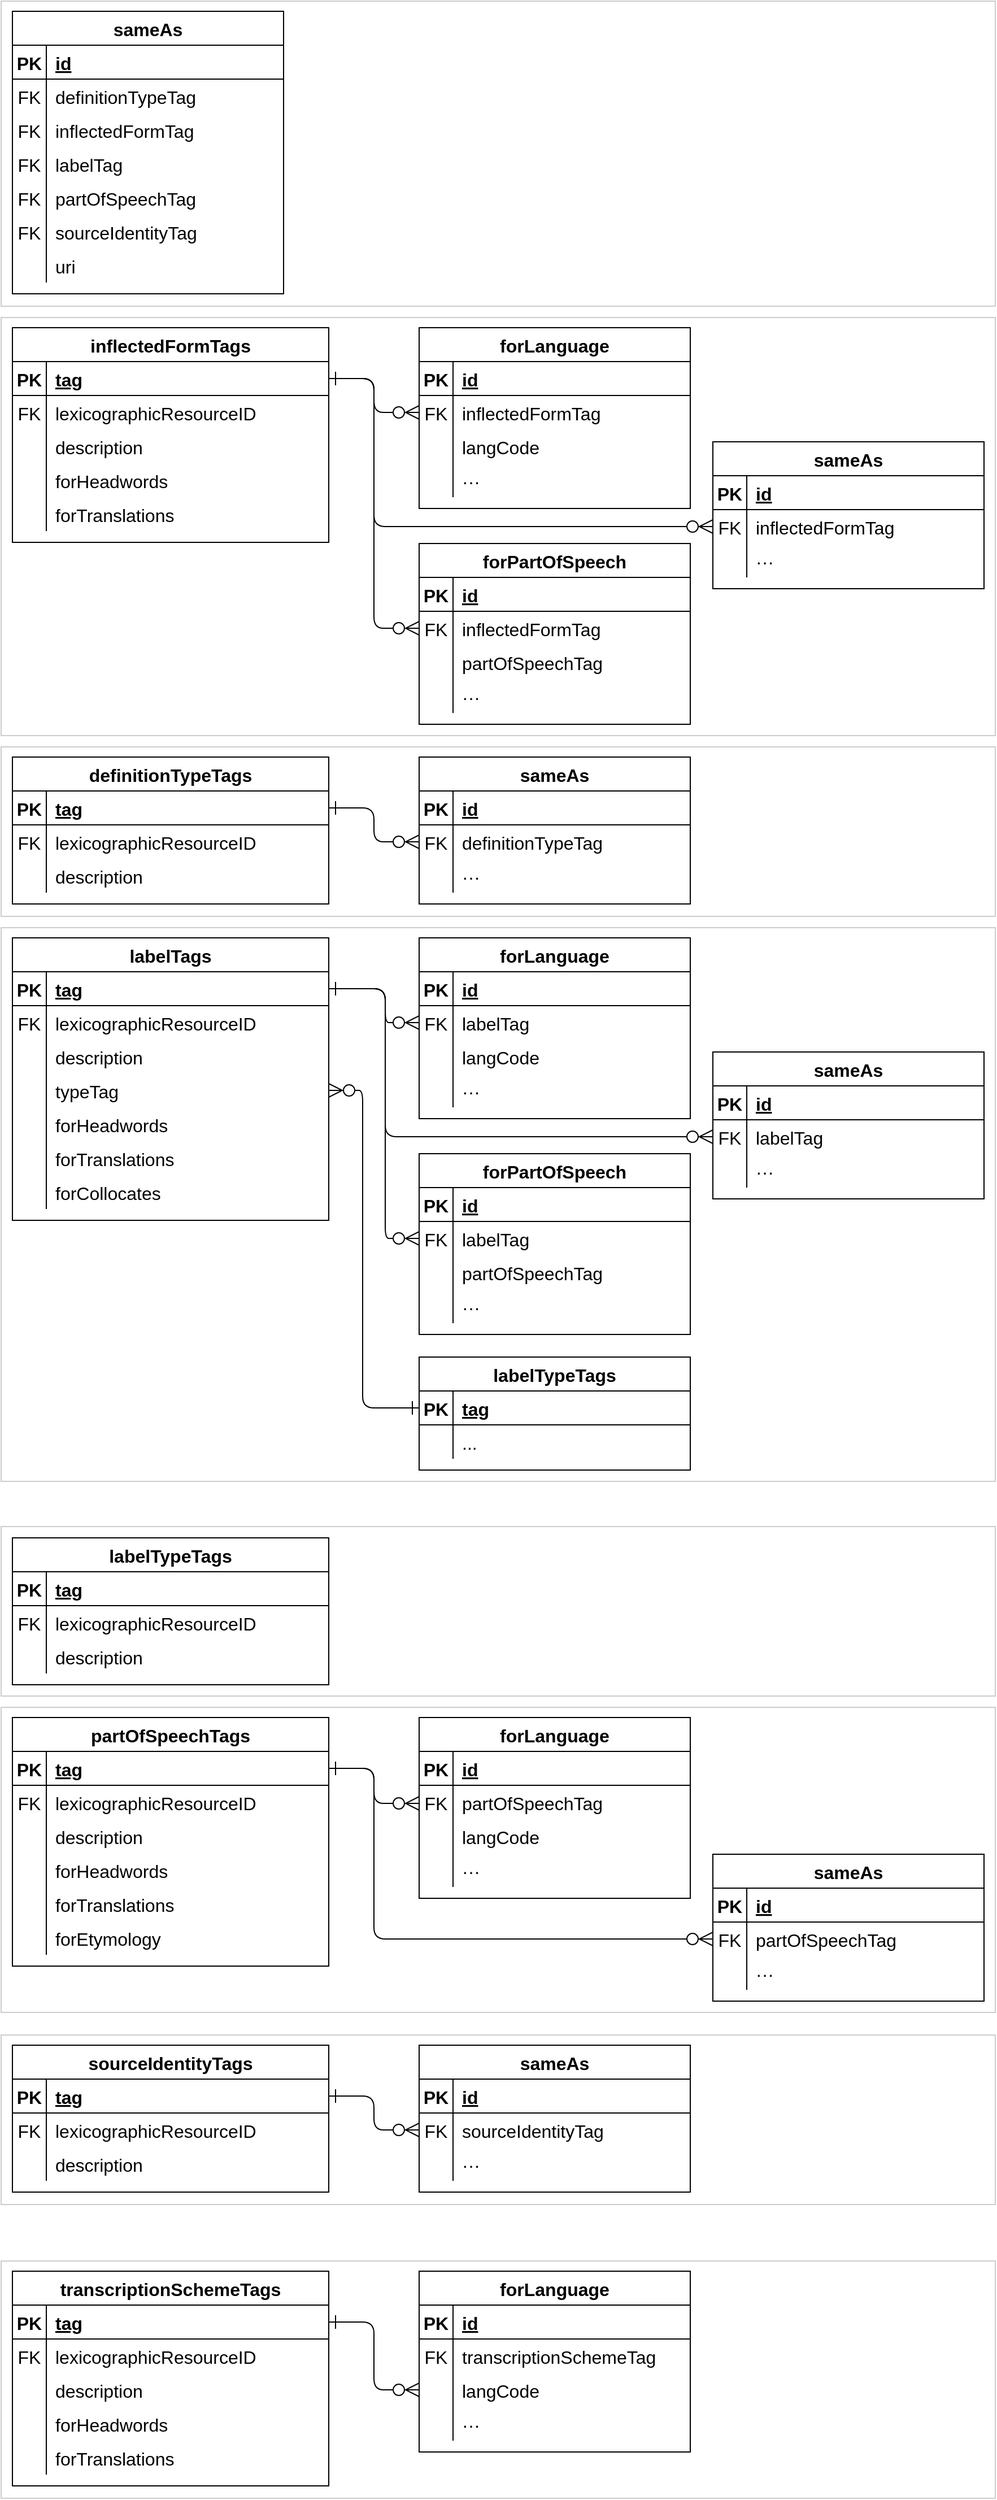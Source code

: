 <mxfile version="20.3.0" type="device"><diagram id="R2lEEEUBdFMjLlhIrx00" name="Page-1"><mxGraphModel dx="1060" dy="-1640" grid="1" gridSize="10" guides="1" tooltips="1" connect="1" arrows="1" fold="1" page="1" pageScale="1" pageWidth="827" pageHeight="1169" math="0" shadow="0" extFonts="Permanent Marker^https://fonts.googleapis.com/css?family=Permanent+Marker"><root><mxCell id="0"/><mxCell id="1" parent="0"/><mxCell id="ZktGSdJryhGlnCkygUIA-301" value="" style="rounded=0;whiteSpace=wrap;html=1;strokeColor=#CCCCCC;" parent="1" vertex="1"><mxGeometry y="2340" width="880" height="270" as="geometry"/></mxCell><mxCell id="ZktGSdJryhGlnCkygUIA-281" value="" style="rounded=0;whiteSpace=wrap;html=1;strokeColor=#CCCCCC;" parent="1" vertex="1"><mxGeometry y="2620" width="880" height="370" as="geometry"/></mxCell><mxCell id="ZktGSdJryhGlnCkygUIA-248" value="inflectedFormTags" style="shape=table;startSize=30;container=1;collapsible=1;childLayout=tableLayout;fixedRows=1;rowLines=0;fontStyle=1;align=center;resizeLast=1;fontSize=16;" parent="1" vertex="1"><mxGeometry x="10" y="2629" width="280" height="190" as="geometry"><mxRectangle x="400" y="480" width="90" height="30" as="alternateBounds"/></mxGeometry></mxCell><mxCell id="ZktGSdJryhGlnCkygUIA-249" value="" style="shape=tableRow;horizontal=0;startSize=0;swimlaneHead=0;swimlaneBody=0;fillColor=none;collapsible=0;dropTarget=0;points=[[0,0.5],[1,0.5]];portConstraint=eastwest;top=0;left=0;right=0;bottom=1;fontSize=16;" parent="ZktGSdJryhGlnCkygUIA-248" vertex="1"><mxGeometry y="30" width="280" height="30" as="geometry"/></mxCell><mxCell id="ZktGSdJryhGlnCkygUIA-250" value="PK" style="shape=partialRectangle;connectable=0;fillColor=none;top=0;left=0;bottom=0;right=0;fontStyle=1;overflow=hidden;fontSize=16;" parent="ZktGSdJryhGlnCkygUIA-249" vertex="1"><mxGeometry width="30" height="30" as="geometry"><mxRectangle width="30" height="30" as="alternateBounds"/></mxGeometry></mxCell><mxCell id="ZktGSdJryhGlnCkygUIA-251" value="tag" style="shape=partialRectangle;connectable=0;fillColor=none;top=0;left=0;bottom=0;right=0;align=left;spacingLeft=6;fontStyle=5;overflow=hidden;fontSize=16;" parent="ZktGSdJryhGlnCkygUIA-249" vertex="1"><mxGeometry x="30" width="250" height="30" as="geometry"><mxRectangle width="250" height="30" as="alternateBounds"/></mxGeometry></mxCell><mxCell id="ZktGSdJryhGlnCkygUIA-252" value="" style="shape=tableRow;horizontal=0;startSize=0;swimlaneHead=0;swimlaneBody=0;fillColor=none;collapsible=0;dropTarget=0;points=[[0,0.5],[1,0.5]];portConstraint=eastwest;top=0;left=0;right=0;bottom=0;fontSize=16;" parent="ZktGSdJryhGlnCkygUIA-248" vertex="1"><mxGeometry y="60" width="280" height="30" as="geometry"/></mxCell><mxCell id="ZktGSdJryhGlnCkygUIA-253" value="FK" style="shape=partialRectangle;connectable=0;fillColor=none;top=0;left=0;bottom=0;right=0;editable=1;overflow=hidden;fontSize=16;" parent="ZktGSdJryhGlnCkygUIA-252" vertex="1"><mxGeometry width="30" height="30" as="geometry"><mxRectangle width="30" height="30" as="alternateBounds"/></mxGeometry></mxCell><mxCell id="ZktGSdJryhGlnCkygUIA-254" value="lexicographicResourceID" style="shape=partialRectangle;connectable=0;fillColor=none;top=0;left=0;bottom=0;right=0;align=left;spacingLeft=6;overflow=hidden;fontSize=16;" parent="ZktGSdJryhGlnCkygUIA-252" vertex="1"><mxGeometry x="30" width="250" height="30" as="geometry"><mxRectangle width="250" height="30" as="alternateBounds"/></mxGeometry></mxCell><mxCell id="ZktGSdJryhGlnCkygUIA-258" style="shape=tableRow;horizontal=0;startSize=0;swimlaneHead=0;swimlaneBody=0;fillColor=none;collapsible=0;dropTarget=0;points=[[0,0.5],[1,0.5]];portConstraint=eastwest;top=0;left=0;right=0;bottom=0;fontSize=16;" parent="ZktGSdJryhGlnCkygUIA-248" vertex="1"><mxGeometry y="90" width="280" height="30" as="geometry"/></mxCell><mxCell id="ZktGSdJryhGlnCkygUIA-259" style="shape=partialRectangle;connectable=0;fillColor=none;top=0;left=0;bottom=0;right=0;editable=1;overflow=hidden;fontSize=16;" parent="ZktGSdJryhGlnCkygUIA-258" vertex="1"><mxGeometry width="30" height="30" as="geometry"><mxRectangle width="30" height="30" as="alternateBounds"/></mxGeometry></mxCell><mxCell id="ZktGSdJryhGlnCkygUIA-260" value="description" style="shape=partialRectangle;connectable=0;fillColor=none;top=0;left=0;bottom=0;right=0;align=left;spacingLeft=6;overflow=hidden;fontSize=16;" parent="ZktGSdJryhGlnCkygUIA-258" vertex="1"><mxGeometry x="30" width="250" height="30" as="geometry"><mxRectangle width="250" height="30" as="alternateBounds"/></mxGeometry></mxCell><mxCell id="ZktGSdJryhGlnCkygUIA-261" style="shape=tableRow;horizontal=0;startSize=0;swimlaneHead=0;swimlaneBody=0;fillColor=none;collapsible=0;dropTarget=0;points=[[0,0.5],[1,0.5]];portConstraint=eastwest;top=0;left=0;right=0;bottom=0;fontSize=16;" parent="ZktGSdJryhGlnCkygUIA-248" vertex="1"><mxGeometry y="120" width="280" height="30" as="geometry"/></mxCell><mxCell id="ZktGSdJryhGlnCkygUIA-262" style="shape=partialRectangle;connectable=0;fillColor=none;top=0;left=0;bottom=0;right=0;editable=1;overflow=hidden;fontSize=16;" parent="ZktGSdJryhGlnCkygUIA-261" vertex="1"><mxGeometry width="30" height="30" as="geometry"><mxRectangle width="30" height="30" as="alternateBounds"/></mxGeometry></mxCell><mxCell id="ZktGSdJryhGlnCkygUIA-263" value="forHeadwords" style="shape=partialRectangle;connectable=0;fillColor=none;top=0;left=0;bottom=0;right=0;align=left;spacingLeft=6;overflow=hidden;fontSize=16;" parent="ZktGSdJryhGlnCkygUIA-261" vertex="1"><mxGeometry x="30" width="250" height="30" as="geometry"><mxRectangle width="250" height="30" as="alternateBounds"/></mxGeometry></mxCell><mxCell id="SXu4aYTc90aZvH1fvu3S-4" style="shape=tableRow;horizontal=0;startSize=0;swimlaneHead=0;swimlaneBody=0;fillColor=none;collapsible=0;dropTarget=0;points=[[0,0.5],[1,0.5]];portConstraint=eastwest;top=0;left=0;right=0;bottom=0;fontSize=16;" parent="ZktGSdJryhGlnCkygUIA-248" vertex="1"><mxGeometry y="150" width="280" height="30" as="geometry"/></mxCell><mxCell id="SXu4aYTc90aZvH1fvu3S-5" style="shape=partialRectangle;connectable=0;fillColor=none;top=0;left=0;bottom=0;right=0;editable=1;overflow=hidden;fontSize=16;" parent="SXu4aYTc90aZvH1fvu3S-4" vertex="1"><mxGeometry width="30" height="30" as="geometry"><mxRectangle width="30" height="30" as="alternateBounds"/></mxGeometry></mxCell><mxCell id="SXu4aYTc90aZvH1fvu3S-6" value="forTranslations" style="shape=partialRectangle;connectable=0;fillColor=none;top=0;left=0;bottom=0;right=0;align=left;spacingLeft=6;overflow=hidden;fontSize=16;" parent="SXu4aYTc90aZvH1fvu3S-4" vertex="1"><mxGeometry x="30" width="250" height="30" as="geometry"><mxRectangle width="250" height="30" as="alternateBounds"/></mxGeometry></mxCell><mxCell id="ZktGSdJryhGlnCkygUIA-282" value="sameAs" style="shape=table;startSize=30;container=1;collapsible=1;childLayout=tableLayout;fixedRows=1;rowLines=0;fontStyle=1;align=center;resizeLast=1;fontSize=16;" parent="1" vertex="1"><mxGeometry x="10" y="2349" width="240" height="250" as="geometry"><mxRectangle x="400" y="480" width="90" height="30" as="alternateBounds"/></mxGeometry></mxCell><mxCell id="ZktGSdJryhGlnCkygUIA-283" value="" style="shape=tableRow;horizontal=0;startSize=0;swimlaneHead=0;swimlaneBody=0;fillColor=none;collapsible=0;dropTarget=0;points=[[0,0.5],[1,0.5]];portConstraint=eastwest;top=0;left=0;right=0;bottom=1;fontSize=16;" parent="ZktGSdJryhGlnCkygUIA-282" vertex="1"><mxGeometry y="30" width="240" height="30" as="geometry"/></mxCell><mxCell id="ZktGSdJryhGlnCkygUIA-284" value="PK" style="shape=partialRectangle;connectable=0;fillColor=none;top=0;left=0;bottom=0;right=0;fontStyle=1;overflow=hidden;fontSize=16;" parent="ZktGSdJryhGlnCkygUIA-283" vertex="1"><mxGeometry width="30" height="30" as="geometry"><mxRectangle width="30" height="30" as="alternateBounds"/></mxGeometry></mxCell><mxCell id="ZktGSdJryhGlnCkygUIA-285" value="id" style="shape=partialRectangle;connectable=0;fillColor=none;top=0;left=0;bottom=0;right=0;align=left;spacingLeft=6;fontStyle=5;overflow=hidden;fontSize=16;" parent="ZktGSdJryhGlnCkygUIA-283" vertex="1"><mxGeometry x="30" width="210" height="30" as="geometry"><mxRectangle width="210" height="30" as="alternateBounds"/></mxGeometry></mxCell><mxCell id="ZktGSdJryhGlnCkygUIA-286" value="" style="shape=tableRow;horizontal=0;startSize=0;swimlaneHead=0;swimlaneBody=0;fillColor=none;collapsible=0;dropTarget=0;points=[[0,0.5],[1,0.5]];portConstraint=eastwest;top=0;left=0;right=0;bottom=0;fontSize=16;" parent="ZktGSdJryhGlnCkygUIA-282" vertex="1"><mxGeometry y="60" width="240" height="30" as="geometry"/></mxCell><mxCell id="ZktGSdJryhGlnCkygUIA-287" value="FK" style="shape=partialRectangle;connectable=0;fillColor=none;top=0;left=0;bottom=0;right=0;editable=1;overflow=hidden;fontSize=16;" parent="ZktGSdJryhGlnCkygUIA-286" vertex="1"><mxGeometry width="30" height="30" as="geometry"><mxRectangle width="30" height="30" as="alternateBounds"/></mxGeometry></mxCell><mxCell id="ZktGSdJryhGlnCkygUIA-288" value="definitionTypeTag" style="shape=partialRectangle;connectable=0;fillColor=none;top=0;left=0;bottom=0;right=0;align=left;spacingLeft=6;overflow=hidden;fontSize=16;" parent="ZktGSdJryhGlnCkygUIA-286" vertex="1"><mxGeometry x="30" width="210" height="30" as="geometry"><mxRectangle width="210" height="30" as="alternateBounds"/></mxGeometry></mxCell><mxCell id="ZktGSdJryhGlnCkygUIA-289" value="" style="shape=tableRow;horizontal=0;startSize=0;swimlaneHead=0;swimlaneBody=0;fillColor=none;collapsible=0;dropTarget=0;points=[[0,0.5],[1,0.5]];portConstraint=eastwest;top=0;left=0;right=0;bottom=0;fontSize=16;" parent="ZktGSdJryhGlnCkygUIA-282" vertex="1"><mxGeometry y="90" width="240" height="30" as="geometry"/></mxCell><mxCell id="ZktGSdJryhGlnCkygUIA-290" value="FK" style="shape=partialRectangle;connectable=0;fillColor=none;top=0;left=0;bottom=0;right=0;editable=1;overflow=hidden;fontSize=16;" parent="ZktGSdJryhGlnCkygUIA-289" vertex="1"><mxGeometry width="30" height="30" as="geometry"><mxRectangle width="30" height="30" as="alternateBounds"/></mxGeometry></mxCell><mxCell id="ZktGSdJryhGlnCkygUIA-291" value="inflectedFormTag" style="shape=partialRectangle;connectable=0;fillColor=none;top=0;left=0;bottom=0;right=0;align=left;spacingLeft=6;overflow=hidden;fontSize=16;" parent="ZktGSdJryhGlnCkygUIA-289" vertex="1"><mxGeometry x="30" width="210" height="30" as="geometry"><mxRectangle width="210" height="30" as="alternateBounds"/></mxGeometry></mxCell><mxCell id="SRtZ7S2uoU_hM7iwgNDi-1" style="shape=tableRow;horizontal=0;startSize=0;swimlaneHead=0;swimlaneBody=0;fillColor=none;collapsible=0;dropTarget=0;points=[[0,0.5],[1,0.5]];portConstraint=eastwest;top=0;left=0;right=0;bottom=0;fontSize=16;" parent="ZktGSdJryhGlnCkygUIA-282" vertex="1"><mxGeometry y="120" width="240" height="30" as="geometry"/></mxCell><mxCell id="SRtZ7S2uoU_hM7iwgNDi-2" value="FK" style="shape=partialRectangle;connectable=0;fillColor=none;top=0;left=0;bottom=0;right=0;editable=1;overflow=hidden;fontSize=16;" parent="SRtZ7S2uoU_hM7iwgNDi-1" vertex="1"><mxGeometry width="30" height="30" as="geometry"><mxRectangle width="30" height="30" as="alternateBounds"/></mxGeometry></mxCell><mxCell id="SRtZ7S2uoU_hM7iwgNDi-3" value="labelTag" style="shape=partialRectangle;connectable=0;fillColor=none;top=0;left=0;bottom=0;right=0;align=left;spacingLeft=6;overflow=hidden;fontSize=16;" parent="SRtZ7S2uoU_hM7iwgNDi-1" vertex="1"><mxGeometry x="30" width="210" height="30" as="geometry"><mxRectangle width="210" height="30" as="alternateBounds"/></mxGeometry></mxCell><mxCell id="SRtZ7S2uoU_hM7iwgNDi-4" style="shape=tableRow;horizontal=0;startSize=0;swimlaneHead=0;swimlaneBody=0;fillColor=none;collapsible=0;dropTarget=0;points=[[0,0.5],[1,0.5]];portConstraint=eastwest;top=0;left=0;right=0;bottom=0;fontSize=16;" parent="ZktGSdJryhGlnCkygUIA-282" vertex="1"><mxGeometry y="150" width="240" height="30" as="geometry"/></mxCell><mxCell id="SRtZ7S2uoU_hM7iwgNDi-5" value="FK" style="shape=partialRectangle;connectable=0;fillColor=none;top=0;left=0;bottom=0;right=0;editable=1;overflow=hidden;fontSize=16;" parent="SRtZ7S2uoU_hM7iwgNDi-4" vertex="1"><mxGeometry width="30" height="30" as="geometry"><mxRectangle width="30" height="30" as="alternateBounds"/></mxGeometry></mxCell><mxCell id="SRtZ7S2uoU_hM7iwgNDi-6" value="partOfSpeechTag" style="shape=partialRectangle;connectable=0;fillColor=none;top=0;left=0;bottom=0;right=0;align=left;spacingLeft=6;overflow=hidden;fontSize=16;" parent="SRtZ7S2uoU_hM7iwgNDi-4" vertex="1"><mxGeometry x="30" width="210" height="30" as="geometry"><mxRectangle width="210" height="30" as="alternateBounds"/></mxGeometry></mxCell><mxCell id="SRtZ7S2uoU_hM7iwgNDi-7" style="shape=tableRow;horizontal=0;startSize=0;swimlaneHead=0;swimlaneBody=0;fillColor=none;collapsible=0;dropTarget=0;points=[[0,0.5],[1,0.5]];portConstraint=eastwest;top=0;left=0;right=0;bottom=0;fontSize=16;" parent="ZktGSdJryhGlnCkygUIA-282" vertex="1"><mxGeometry y="180" width="240" height="30" as="geometry"/></mxCell><mxCell id="SRtZ7S2uoU_hM7iwgNDi-8" value="FK" style="shape=partialRectangle;connectable=0;fillColor=none;top=0;left=0;bottom=0;right=0;editable=1;overflow=hidden;fontSize=16;" parent="SRtZ7S2uoU_hM7iwgNDi-7" vertex="1"><mxGeometry width="30" height="30" as="geometry"><mxRectangle width="30" height="30" as="alternateBounds"/></mxGeometry></mxCell><mxCell id="SRtZ7S2uoU_hM7iwgNDi-9" value="sourceIdentityTag" style="shape=partialRectangle;connectable=0;fillColor=none;top=0;left=0;bottom=0;right=0;align=left;spacingLeft=6;overflow=hidden;fontSize=16;" parent="SRtZ7S2uoU_hM7iwgNDi-7" vertex="1"><mxGeometry x="30" width="210" height="30" as="geometry"><mxRectangle width="210" height="30" as="alternateBounds"/></mxGeometry></mxCell><mxCell id="SRtZ7S2uoU_hM7iwgNDi-13" style="shape=tableRow;horizontal=0;startSize=0;swimlaneHead=0;swimlaneBody=0;fillColor=none;collapsible=0;dropTarget=0;points=[[0,0.5],[1,0.5]];portConstraint=eastwest;top=0;left=0;right=0;bottom=0;fontSize=16;" parent="ZktGSdJryhGlnCkygUIA-282" vertex="1"><mxGeometry y="210" width="240" height="30" as="geometry"/></mxCell><mxCell id="SRtZ7S2uoU_hM7iwgNDi-14" style="shape=partialRectangle;connectable=0;fillColor=none;top=0;left=0;bottom=0;right=0;editable=1;overflow=hidden;fontSize=16;" parent="SRtZ7S2uoU_hM7iwgNDi-13" vertex="1"><mxGeometry width="30" height="30" as="geometry"><mxRectangle width="30" height="30" as="alternateBounds"/></mxGeometry></mxCell><mxCell id="SRtZ7S2uoU_hM7iwgNDi-15" value="uri" style="shape=partialRectangle;connectable=0;fillColor=none;top=0;left=0;bottom=0;right=0;align=left;spacingLeft=6;overflow=hidden;fontSize=16;" parent="SRtZ7S2uoU_hM7iwgNDi-13" vertex="1"><mxGeometry x="30" width="210" height="30" as="geometry"><mxRectangle width="210" height="30" as="alternateBounds"/></mxGeometry></mxCell><mxCell id="SRtZ7S2uoU_hM7iwgNDi-19" value="" style="rounded=0;whiteSpace=wrap;html=1;strokeColor=#CCCCCC;" parent="1" vertex="1"><mxGeometry y="3000" width="880" height="150" as="geometry"/></mxCell><mxCell id="SRtZ7S2uoU_hM7iwgNDi-20" value="definitionTypeTags" style="shape=table;startSize=30;container=1;collapsible=1;childLayout=tableLayout;fixedRows=1;rowLines=0;fontStyle=1;align=center;resizeLast=1;fontSize=16;" parent="1" vertex="1"><mxGeometry x="10" y="3009" width="280" height="130" as="geometry"><mxRectangle x="400" y="480" width="90" height="30" as="alternateBounds"/></mxGeometry></mxCell><mxCell id="SRtZ7S2uoU_hM7iwgNDi-21" value="" style="shape=tableRow;horizontal=0;startSize=0;swimlaneHead=0;swimlaneBody=0;fillColor=none;collapsible=0;dropTarget=0;points=[[0,0.5],[1,0.5]];portConstraint=eastwest;top=0;left=0;right=0;bottom=1;fontSize=16;" parent="SRtZ7S2uoU_hM7iwgNDi-20" vertex="1"><mxGeometry y="30" width="280" height="30" as="geometry"/></mxCell><mxCell id="SRtZ7S2uoU_hM7iwgNDi-22" value="PK" style="shape=partialRectangle;connectable=0;fillColor=none;top=0;left=0;bottom=0;right=0;fontStyle=1;overflow=hidden;fontSize=16;" parent="SRtZ7S2uoU_hM7iwgNDi-21" vertex="1"><mxGeometry width="30" height="30" as="geometry"><mxRectangle width="30" height="30" as="alternateBounds"/></mxGeometry></mxCell><mxCell id="SRtZ7S2uoU_hM7iwgNDi-23" value="tag" style="shape=partialRectangle;connectable=0;fillColor=none;top=0;left=0;bottom=0;right=0;align=left;spacingLeft=6;fontStyle=5;overflow=hidden;fontSize=16;" parent="SRtZ7S2uoU_hM7iwgNDi-21" vertex="1"><mxGeometry x="30" width="250" height="30" as="geometry"><mxRectangle width="250" height="30" as="alternateBounds"/></mxGeometry></mxCell><mxCell id="SRtZ7S2uoU_hM7iwgNDi-24" value="" style="shape=tableRow;horizontal=0;startSize=0;swimlaneHead=0;swimlaneBody=0;fillColor=none;collapsible=0;dropTarget=0;points=[[0,0.5],[1,0.5]];portConstraint=eastwest;top=0;left=0;right=0;bottom=0;fontSize=16;" parent="SRtZ7S2uoU_hM7iwgNDi-20" vertex="1"><mxGeometry y="60" width="280" height="30" as="geometry"/></mxCell><mxCell id="SRtZ7S2uoU_hM7iwgNDi-25" value="FK" style="shape=partialRectangle;connectable=0;fillColor=none;top=0;left=0;bottom=0;right=0;editable=1;overflow=hidden;fontSize=16;" parent="SRtZ7S2uoU_hM7iwgNDi-24" vertex="1"><mxGeometry width="30" height="30" as="geometry"><mxRectangle width="30" height="30" as="alternateBounds"/></mxGeometry></mxCell><mxCell id="SRtZ7S2uoU_hM7iwgNDi-26" value="lexicographicResourceID" style="shape=partialRectangle;connectable=0;fillColor=none;top=0;left=0;bottom=0;right=0;align=left;spacingLeft=6;overflow=hidden;fontSize=16;" parent="SRtZ7S2uoU_hM7iwgNDi-24" vertex="1"><mxGeometry x="30" width="250" height="30" as="geometry"><mxRectangle width="250" height="30" as="alternateBounds"/></mxGeometry></mxCell><mxCell id="SRtZ7S2uoU_hM7iwgNDi-30" style="shape=tableRow;horizontal=0;startSize=0;swimlaneHead=0;swimlaneBody=0;fillColor=none;collapsible=0;dropTarget=0;points=[[0,0.5],[1,0.5]];portConstraint=eastwest;top=0;left=0;right=0;bottom=0;fontSize=16;" parent="SRtZ7S2uoU_hM7iwgNDi-20" vertex="1"><mxGeometry y="90" width="280" height="30" as="geometry"/></mxCell><mxCell id="SRtZ7S2uoU_hM7iwgNDi-31" style="shape=partialRectangle;connectable=0;fillColor=none;top=0;left=0;bottom=0;right=0;editable=1;overflow=hidden;fontSize=16;" parent="SRtZ7S2uoU_hM7iwgNDi-30" vertex="1"><mxGeometry width="30" height="30" as="geometry"><mxRectangle width="30" height="30" as="alternateBounds"/></mxGeometry></mxCell><mxCell id="SRtZ7S2uoU_hM7iwgNDi-32" value="description" style="shape=partialRectangle;connectable=0;fillColor=none;top=0;left=0;bottom=0;right=0;align=left;spacingLeft=6;overflow=hidden;fontSize=16;" parent="SRtZ7S2uoU_hM7iwgNDi-30" vertex="1"><mxGeometry x="30" width="250" height="30" as="geometry"><mxRectangle width="250" height="30" as="alternateBounds"/></mxGeometry></mxCell><mxCell id="SRtZ7S2uoU_hM7iwgNDi-42" value="sameAs" style="shape=table;startSize=30;container=1;collapsible=1;childLayout=tableLayout;fixedRows=1;rowLines=0;fontStyle=1;align=center;resizeLast=1;fontSize=16;" parent="1" vertex="1"><mxGeometry x="370" y="3009" width="240" height="130" as="geometry"><mxRectangle x="400" y="480" width="90" height="30" as="alternateBounds"/></mxGeometry></mxCell><mxCell id="SRtZ7S2uoU_hM7iwgNDi-43" value="" style="shape=tableRow;horizontal=0;startSize=0;swimlaneHead=0;swimlaneBody=0;fillColor=none;collapsible=0;dropTarget=0;points=[[0,0.5],[1,0.5]];portConstraint=eastwest;top=0;left=0;right=0;bottom=1;fontSize=16;" parent="SRtZ7S2uoU_hM7iwgNDi-42" vertex="1"><mxGeometry y="30" width="240" height="30" as="geometry"/></mxCell><mxCell id="SRtZ7S2uoU_hM7iwgNDi-44" value="PK" style="shape=partialRectangle;connectable=0;fillColor=none;top=0;left=0;bottom=0;right=0;fontStyle=1;overflow=hidden;fontSize=16;" parent="SRtZ7S2uoU_hM7iwgNDi-43" vertex="1"><mxGeometry width="30" height="30" as="geometry"><mxRectangle width="30" height="30" as="alternateBounds"/></mxGeometry></mxCell><mxCell id="SRtZ7S2uoU_hM7iwgNDi-45" value="id" style="shape=partialRectangle;connectable=0;fillColor=none;top=0;left=0;bottom=0;right=0;align=left;spacingLeft=6;fontStyle=5;overflow=hidden;fontSize=16;" parent="SRtZ7S2uoU_hM7iwgNDi-43" vertex="1"><mxGeometry x="30" width="210" height="30" as="geometry"><mxRectangle width="210" height="30" as="alternateBounds"/></mxGeometry></mxCell><mxCell id="SRtZ7S2uoU_hM7iwgNDi-46" value="" style="shape=tableRow;horizontal=0;startSize=0;swimlaneHead=0;swimlaneBody=0;fillColor=none;collapsible=0;dropTarget=0;points=[[0,0.5],[1,0.5]];portConstraint=eastwest;top=0;left=0;right=0;bottom=0;fontSize=16;" parent="SRtZ7S2uoU_hM7iwgNDi-42" vertex="1"><mxGeometry y="60" width="240" height="30" as="geometry"/></mxCell><mxCell id="SRtZ7S2uoU_hM7iwgNDi-47" value="FK" style="shape=partialRectangle;connectable=0;fillColor=none;top=0;left=0;bottom=0;right=0;editable=1;overflow=hidden;fontSize=16;" parent="SRtZ7S2uoU_hM7iwgNDi-46" vertex="1"><mxGeometry width="30" height="30" as="geometry"><mxRectangle width="30" height="30" as="alternateBounds"/></mxGeometry></mxCell><mxCell id="SRtZ7S2uoU_hM7iwgNDi-48" value="definitionTypeTag" style="shape=partialRectangle;connectable=0;fillColor=none;top=0;left=0;bottom=0;right=0;align=left;spacingLeft=6;overflow=hidden;fontSize=16;" parent="SRtZ7S2uoU_hM7iwgNDi-46" vertex="1"><mxGeometry x="30" width="210" height="30" as="geometry"><mxRectangle width="210" height="30" as="alternateBounds"/></mxGeometry></mxCell><mxCell id="SRtZ7S2uoU_hM7iwgNDi-49" value="" style="shape=tableRow;horizontal=0;startSize=0;swimlaneHead=0;swimlaneBody=0;fillColor=none;collapsible=0;dropTarget=0;points=[[0,0.5],[1,0.5]];portConstraint=eastwest;top=0;left=0;right=0;bottom=0;fontSize=16;" parent="SRtZ7S2uoU_hM7iwgNDi-42" vertex="1"><mxGeometry y="90" width="240" height="30" as="geometry"/></mxCell><mxCell id="SRtZ7S2uoU_hM7iwgNDi-50" value="" style="shape=partialRectangle;connectable=0;fillColor=none;top=0;left=0;bottom=0;right=0;editable=1;overflow=hidden;fontSize=16;" parent="SRtZ7S2uoU_hM7iwgNDi-49" vertex="1"><mxGeometry width="30" height="30" as="geometry"><mxRectangle width="30" height="30" as="alternateBounds"/></mxGeometry></mxCell><mxCell id="SRtZ7S2uoU_hM7iwgNDi-51" value="···" style="shape=partialRectangle;connectable=0;fillColor=none;top=0;left=0;bottom=0;right=0;align=left;spacingLeft=6;overflow=hidden;fontSize=16;" parent="SRtZ7S2uoU_hM7iwgNDi-49" vertex="1"><mxGeometry x="30" width="210" height="30" as="geometry"><mxRectangle width="210" height="30" as="alternateBounds"/></mxGeometry></mxCell><mxCell id="SRtZ7S2uoU_hM7iwgNDi-52" style="edgeStyle=orthogonalEdgeStyle;rounded=1;orthogonalLoop=1;jettySize=auto;html=1;entryX=0;entryY=0.5;entryDx=0;entryDy=0;endArrow=ERzeroToMany;startArrow=ERone;startFill=0;endFill=0;startSize=10;endSize=10;" parent="1" source="SRtZ7S2uoU_hM7iwgNDi-21" target="SRtZ7S2uoU_hM7iwgNDi-46" edge="1"><mxGeometry relative="1" as="geometry"/></mxCell><mxCell id="SRtZ7S2uoU_hM7iwgNDi-53" value="" style="rounded=0;whiteSpace=wrap;html=1;strokeColor=#CCCCCC;" parent="1" vertex="1"><mxGeometry y="3160" width="880" height="490" as="geometry"/></mxCell><mxCell id="SRtZ7S2uoU_hM7iwgNDi-54" value="labelTags" style="shape=table;startSize=30;container=1;collapsible=1;childLayout=tableLayout;fixedRows=1;rowLines=0;fontStyle=1;align=center;resizeLast=1;fontSize=16;" parent="1" vertex="1"><mxGeometry x="10" y="3169" width="280" height="250" as="geometry"><mxRectangle x="400" y="480" width="90" height="30" as="alternateBounds"/></mxGeometry></mxCell><mxCell id="SRtZ7S2uoU_hM7iwgNDi-55" value="" style="shape=tableRow;horizontal=0;startSize=0;swimlaneHead=0;swimlaneBody=0;fillColor=none;collapsible=0;dropTarget=0;points=[[0,0.5],[1,0.5]];portConstraint=eastwest;top=0;left=0;right=0;bottom=1;fontSize=16;" parent="SRtZ7S2uoU_hM7iwgNDi-54" vertex="1"><mxGeometry y="30" width="280" height="30" as="geometry"/></mxCell><mxCell id="SRtZ7S2uoU_hM7iwgNDi-56" value="PK" style="shape=partialRectangle;connectable=0;fillColor=none;top=0;left=0;bottom=0;right=0;fontStyle=1;overflow=hidden;fontSize=16;" parent="SRtZ7S2uoU_hM7iwgNDi-55" vertex="1"><mxGeometry width="30" height="30" as="geometry"><mxRectangle width="30" height="30" as="alternateBounds"/></mxGeometry></mxCell><mxCell id="SRtZ7S2uoU_hM7iwgNDi-57" value="tag" style="shape=partialRectangle;connectable=0;fillColor=none;top=0;left=0;bottom=0;right=0;align=left;spacingLeft=6;fontStyle=5;overflow=hidden;fontSize=16;" parent="SRtZ7S2uoU_hM7iwgNDi-55" vertex="1"><mxGeometry x="30" width="250" height="30" as="geometry"><mxRectangle width="250" height="30" as="alternateBounds"/></mxGeometry></mxCell><mxCell id="SRtZ7S2uoU_hM7iwgNDi-58" value="" style="shape=tableRow;horizontal=0;startSize=0;swimlaneHead=0;swimlaneBody=0;fillColor=none;collapsible=0;dropTarget=0;points=[[0,0.5],[1,0.5]];portConstraint=eastwest;top=0;left=0;right=0;bottom=0;fontSize=16;" parent="SRtZ7S2uoU_hM7iwgNDi-54" vertex="1"><mxGeometry y="60" width="280" height="30" as="geometry"/></mxCell><mxCell id="SRtZ7S2uoU_hM7iwgNDi-59" value="FK" style="shape=partialRectangle;connectable=0;fillColor=none;top=0;left=0;bottom=0;right=0;editable=1;overflow=hidden;fontSize=16;" parent="SRtZ7S2uoU_hM7iwgNDi-58" vertex="1"><mxGeometry width="30" height="30" as="geometry"><mxRectangle width="30" height="30" as="alternateBounds"/></mxGeometry></mxCell><mxCell id="SRtZ7S2uoU_hM7iwgNDi-60" value="lexicographicResourceID" style="shape=partialRectangle;connectable=0;fillColor=none;top=0;left=0;bottom=0;right=0;align=left;spacingLeft=6;overflow=hidden;fontSize=16;" parent="SRtZ7S2uoU_hM7iwgNDi-58" vertex="1"><mxGeometry x="30" width="250" height="30" as="geometry"><mxRectangle width="250" height="30" as="alternateBounds"/></mxGeometry></mxCell><mxCell id="iu6iI1MLKWViH0sSceLp-1" style="shape=tableRow;horizontal=0;startSize=0;swimlaneHead=0;swimlaneBody=0;fillColor=none;collapsible=0;dropTarget=0;points=[[0,0.5],[1,0.5]];portConstraint=eastwest;top=0;left=0;right=0;bottom=0;fontSize=16;" parent="SRtZ7S2uoU_hM7iwgNDi-54" vertex="1"><mxGeometry y="90" width="280" height="30" as="geometry"/></mxCell><mxCell id="iu6iI1MLKWViH0sSceLp-2" style="shape=partialRectangle;connectable=0;fillColor=none;top=0;left=0;bottom=0;right=0;editable=1;overflow=hidden;fontSize=16;" parent="iu6iI1MLKWViH0sSceLp-1" vertex="1"><mxGeometry width="30" height="30" as="geometry"><mxRectangle width="30" height="30" as="alternateBounds"/></mxGeometry></mxCell><mxCell id="iu6iI1MLKWViH0sSceLp-3" value="description" style="shape=partialRectangle;connectable=0;fillColor=none;top=0;left=0;bottom=0;right=0;align=left;spacingLeft=6;overflow=hidden;fontSize=16;" parent="iu6iI1MLKWViH0sSceLp-1" vertex="1"><mxGeometry x="30" width="250" height="30" as="geometry"><mxRectangle width="250" height="30" as="alternateBounds"/></mxGeometry></mxCell><mxCell id="SRtZ7S2uoU_hM7iwgNDi-64" style="shape=tableRow;horizontal=0;startSize=0;swimlaneHead=0;swimlaneBody=0;fillColor=none;collapsible=0;dropTarget=0;points=[[0,0.5],[1,0.5]];portConstraint=eastwest;top=0;left=0;right=0;bottom=0;fontSize=16;" parent="SRtZ7S2uoU_hM7iwgNDi-54" vertex="1"><mxGeometry y="120" width="280" height="30" as="geometry"/></mxCell><mxCell id="SRtZ7S2uoU_hM7iwgNDi-65" style="shape=partialRectangle;connectable=0;fillColor=none;top=0;left=0;bottom=0;right=0;editable=1;overflow=hidden;fontSize=16;" parent="SRtZ7S2uoU_hM7iwgNDi-64" vertex="1"><mxGeometry width="30" height="30" as="geometry"><mxRectangle width="30" height="30" as="alternateBounds"/></mxGeometry></mxCell><mxCell id="SRtZ7S2uoU_hM7iwgNDi-66" value="typeTag" style="shape=partialRectangle;connectable=0;fillColor=none;top=0;left=0;bottom=0;right=0;align=left;spacingLeft=6;overflow=hidden;fontSize=16;" parent="SRtZ7S2uoU_hM7iwgNDi-64" vertex="1"><mxGeometry x="30" width="250" height="30" as="geometry"><mxRectangle width="250" height="30" as="alternateBounds"/></mxGeometry></mxCell><mxCell id="SRtZ7S2uoU_hM7iwgNDi-67" style="shape=tableRow;horizontal=0;startSize=0;swimlaneHead=0;swimlaneBody=0;fillColor=none;collapsible=0;dropTarget=0;points=[[0,0.5],[1,0.5]];portConstraint=eastwest;top=0;left=0;right=0;bottom=0;fontSize=16;" parent="SRtZ7S2uoU_hM7iwgNDi-54" vertex="1"><mxGeometry y="150" width="280" height="30" as="geometry"/></mxCell><mxCell id="SRtZ7S2uoU_hM7iwgNDi-68" style="shape=partialRectangle;connectable=0;fillColor=none;top=0;left=0;bottom=0;right=0;editable=1;overflow=hidden;fontSize=16;" parent="SRtZ7S2uoU_hM7iwgNDi-67" vertex="1"><mxGeometry width="30" height="30" as="geometry"><mxRectangle width="30" height="30" as="alternateBounds"/></mxGeometry></mxCell><mxCell id="SRtZ7S2uoU_hM7iwgNDi-69" value="forHeadwords" style="shape=partialRectangle;connectable=0;fillColor=none;top=0;left=0;bottom=0;right=0;align=left;spacingLeft=6;overflow=hidden;fontSize=16;" parent="SRtZ7S2uoU_hM7iwgNDi-67" vertex="1"><mxGeometry x="30" width="250" height="30" as="geometry"><mxRectangle width="250" height="30" as="alternateBounds"/></mxGeometry></mxCell><mxCell id="SXu4aYTc90aZvH1fvu3S-16" style="shape=tableRow;horizontal=0;startSize=0;swimlaneHead=0;swimlaneBody=0;fillColor=none;collapsible=0;dropTarget=0;points=[[0,0.5],[1,0.5]];portConstraint=eastwest;top=0;left=0;right=0;bottom=0;fontSize=16;" parent="SRtZ7S2uoU_hM7iwgNDi-54" vertex="1"><mxGeometry y="180" width="280" height="30" as="geometry"/></mxCell><mxCell id="SXu4aYTc90aZvH1fvu3S-17" style="shape=partialRectangle;connectable=0;fillColor=none;top=0;left=0;bottom=0;right=0;editable=1;overflow=hidden;fontSize=16;" parent="SXu4aYTc90aZvH1fvu3S-16" vertex="1"><mxGeometry width="30" height="30" as="geometry"><mxRectangle width="30" height="30" as="alternateBounds"/></mxGeometry></mxCell><mxCell id="SXu4aYTc90aZvH1fvu3S-18" value="forTranslations" style="shape=partialRectangle;connectable=0;fillColor=none;top=0;left=0;bottom=0;right=0;align=left;spacingLeft=6;overflow=hidden;fontSize=16;" parent="SXu4aYTc90aZvH1fvu3S-16" vertex="1"><mxGeometry x="30" width="250" height="30" as="geometry"><mxRectangle width="250" height="30" as="alternateBounds"/></mxGeometry></mxCell><mxCell id="SXu4aYTc90aZvH1fvu3S-13" style="shape=tableRow;horizontal=0;startSize=0;swimlaneHead=0;swimlaneBody=0;fillColor=none;collapsible=0;dropTarget=0;points=[[0,0.5],[1,0.5]];portConstraint=eastwest;top=0;left=0;right=0;bottom=0;fontSize=16;" parent="SRtZ7S2uoU_hM7iwgNDi-54" vertex="1"><mxGeometry y="210" width="280" height="30" as="geometry"/></mxCell><mxCell id="SXu4aYTc90aZvH1fvu3S-14" style="shape=partialRectangle;connectable=0;fillColor=none;top=0;left=0;bottom=0;right=0;editable=1;overflow=hidden;fontSize=16;" parent="SXu4aYTc90aZvH1fvu3S-13" vertex="1"><mxGeometry width="30" height="30" as="geometry"><mxRectangle width="30" height="30" as="alternateBounds"/></mxGeometry></mxCell><mxCell id="SXu4aYTc90aZvH1fvu3S-15" value="forCollocates" style="shape=partialRectangle;connectable=0;fillColor=none;top=0;left=0;bottom=0;right=0;align=left;spacingLeft=6;overflow=hidden;fontSize=16;" parent="SXu4aYTc90aZvH1fvu3S-13" vertex="1"><mxGeometry x="30" width="250" height="30" as="geometry"><mxRectangle width="250" height="30" as="alternateBounds"/></mxGeometry></mxCell><mxCell id="SRtZ7S2uoU_hM7iwgNDi-76" value="sameAs" style="shape=table;startSize=30;container=1;collapsible=1;childLayout=tableLayout;fixedRows=1;rowLines=0;fontStyle=1;align=center;resizeLast=1;fontSize=16;" parent="1" vertex="1"><mxGeometry x="630" y="3270" width="240" height="130" as="geometry"><mxRectangle x="400" y="480" width="90" height="30" as="alternateBounds"/></mxGeometry></mxCell><mxCell id="SRtZ7S2uoU_hM7iwgNDi-77" value="" style="shape=tableRow;horizontal=0;startSize=0;swimlaneHead=0;swimlaneBody=0;fillColor=none;collapsible=0;dropTarget=0;points=[[0,0.5],[1,0.5]];portConstraint=eastwest;top=0;left=0;right=0;bottom=1;fontSize=16;" parent="SRtZ7S2uoU_hM7iwgNDi-76" vertex="1"><mxGeometry y="30" width="240" height="30" as="geometry"/></mxCell><mxCell id="SRtZ7S2uoU_hM7iwgNDi-78" value="PK" style="shape=partialRectangle;connectable=0;fillColor=none;top=0;left=0;bottom=0;right=0;fontStyle=1;overflow=hidden;fontSize=16;" parent="SRtZ7S2uoU_hM7iwgNDi-77" vertex="1"><mxGeometry width="30" height="30" as="geometry"><mxRectangle width="30" height="30" as="alternateBounds"/></mxGeometry></mxCell><mxCell id="SRtZ7S2uoU_hM7iwgNDi-79" value="id" style="shape=partialRectangle;connectable=0;fillColor=none;top=0;left=0;bottom=0;right=0;align=left;spacingLeft=6;fontStyle=5;overflow=hidden;fontSize=16;" parent="SRtZ7S2uoU_hM7iwgNDi-77" vertex="1"><mxGeometry x="30" width="210" height="30" as="geometry"><mxRectangle width="210" height="30" as="alternateBounds"/></mxGeometry></mxCell><mxCell id="SRtZ7S2uoU_hM7iwgNDi-80" value="" style="shape=tableRow;horizontal=0;startSize=0;swimlaneHead=0;swimlaneBody=0;fillColor=none;collapsible=0;dropTarget=0;points=[[0,0.5],[1,0.5]];portConstraint=eastwest;top=0;left=0;right=0;bottom=0;fontSize=16;" parent="SRtZ7S2uoU_hM7iwgNDi-76" vertex="1"><mxGeometry y="60" width="240" height="30" as="geometry"/></mxCell><mxCell id="SRtZ7S2uoU_hM7iwgNDi-81" value="FK" style="shape=partialRectangle;connectable=0;fillColor=none;top=0;left=0;bottom=0;right=0;editable=1;overflow=hidden;fontSize=16;" parent="SRtZ7S2uoU_hM7iwgNDi-80" vertex="1"><mxGeometry width="30" height="30" as="geometry"><mxRectangle width="30" height="30" as="alternateBounds"/></mxGeometry></mxCell><mxCell id="SRtZ7S2uoU_hM7iwgNDi-82" value="labelTag" style="shape=partialRectangle;connectable=0;fillColor=none;top=0;left=0;bottom=0;right=0;align=left;spacingLeft=6;overflow=hidden;fontSize=16;" parent="SRtZ7S2uoU_hM7iwgNDi-80" vertex="1"><mxGeometry x="30" width="210" height="30" as="geometry"><mxRectangle width="210" height="30" as="alternateBounds"/></mxGeometry></mxCell><mxCell id="SRtZ7S2uoU_hM7iwgNDi-83" value="" style="shape=tableRow;horizontal=0;startSize=0;swimlaneHead=0;swimlaneBody=0;fillColor=none;collapsible=0;dropTarget=0;points=[[0,0.5],[1,0.5]];portConstraint=eastwest;top=0;left=0;right=0;bottom=0;fontSize=16;" parent="SRtZ7S2uoU_hM7iwgNDi-76" vertex="1"><mxGeometry y="90" width="240" height="30" as="geometry"/></mxCell><mxCell id="SRtZ7S2uoU_hM7iwgNDi-84" value="" style="shape=partialRectangle;connectable=0;fillColor=none;top=0;left=0;bottom=0;right=0;editable=1;overflow=hidden;fontSize=16;" parent="SRtZ7S2uoU_hM7iwgNDi-83" vertex="1"><mxGeometry width="30" height="30" as="geometry"><mxRectangle width="30" height="30" as="alternateBounds"/></mxGeometry></mxCell><mxCell id="SRtZ7S2uoU_hM7iwgNDi-85" value="···" style="shape=partialRectangle;connectable=0;fillColor=none;top=0;left=0;bottom=0;right=0;align=left;spacingLeft=6;overflow=hidden;fontSize=16;" parent="SRtZ7S2uoU_hM7iwgNDi-83" vertex="1"><mxGeometry x="30" width="210" height="30" as="geometry"><mxRectangle width="210" height="30" as="alternateBounds"/></mxGeometry></mxCell><mxCell id="SRtZ7S2uoU_hM7iwgNDi-87" value="" style="rounded=0;whiteSpace=wrap;html=1;strokeColor=#CCCCCC;" parent="1" vertex="1"><mxGeometry y="3850" width="880" height="270" as="geometry"/></mxCell><mxCell id="SRtZ7S2uoU_hM7iwgNDi-88" value="partOfSpeechTags" style="shape=table;startSize=30;container=1;collapsible=1;childLayout=tableLayout;fixedRows=1;rowLines=0;fontStyle=1;align=center;resizeLast=1;fontSize=16;" parent="1" vertex="1"><mxGeometry x="10" y="3859" width="280" height="220" as="geometry"><mxRectangle x="400" y="480" width="90" height="30" as="alternateBounds"/></mxGeometry></mxCell><mxCell id="SRtZ7S2uoU_hM7iwgNDi-89" value="" style="shape=tableRow;horizontal=0;startSize=0;swimlaneHead=0;swimlaneBody=0;fillColor=none;collapsible=0;dropTarget=0;points=[[0,0.5],[1,0.5]];portConstraint=eastwest;top=0;left=0;right=0;bottom=1;fontSize=16;" parent="SRtZ7S2uoU_hM7iwgNDi-88" vertex="1"><mxGeometry y="30" width="280" height="30" as="geometry"/></mxCell><mxCell id="SRtZ7S2uoU_hM7iwgNDi-90" value="PK" style="shape=partialRectangle;connectable=0;fillColor=none;top=0;left=0;bottom=0;right=0;fontStyle=1;overflow=hidden;fontSize=16;" parent="SRtZ7S2uoU_hM7iwgNDi-89" vertex="1"><mxGeometry width="30" height="30" as="geometry"><mxRectangle width="30" height="30" as="alternateBounds"/></mxGeometry></mxCell><mxCell id="SRtZ7S2uoU_hM7iwgNDi-91" value="tag" style="shape=partialRectangle;connectable=0;fillColor=none;top=0;left=0;bottom=0;right=0;align=left;spacingLeft=6;fontStyle=5;overflow=hidden;fontSize=16;" parent="SRtZ7S2uoU_hM7iwgNDi-89" vertex="1"><mxGeometry x="30" width="250" height="30" as="geometry"><mxRectangle width="250" height="30" as="alternateBounds"/></mxGeometry></mxCell><mxCell id="SRtZ7S2uoU_hM7iwgNDi-92" value="" style="shape=tableRow;horizontal=0;startSize=0;swimlaneHead=0;swimlaneBody=0;fillColor=none;collapsible=0;dropTarget=0;points=[[0,0.5],[1,0.5]];portConstraint=eastwest;top=0;left=0;right=0;bottom=0;fontSize=16;" parent="SRtZ7S2uoU_hM7iwgNDi-88" vertex="1"><mxGeometry y="60" width="280" height="30" as="geometry"/></mxCell><mxCell id="SRtZ7S2uoU_hM7iwgNDi-93" value="FK" style="shape=partialRectangle;connectable=0;fillColor=none;top=0;left=0;bottom=0;right=0;editable=1;overflow=hidden;fontSize=16;" parent="SRtZ7S2uoU_hM7iwgNDi-92" vertex="1"><mxGeometry width="30" height="30" as="geometry"><mxRectangle width="30" height="30" as="alternateBounds"/></mxGeometry></mxCell><mxCell id="SRtZ7S2uoU_hM7iwgNDi-94" value="lexicographicResourceID" style="shape=partialRectangle;connectable=0;fillColor=none;top=0;left=0;bottom=0;right=0;align=left;spacingLeft=6;overflow=hidden;fontSize=16;" parent="SRtZ7S2uoU_hM7iwgNDi-92" vertex="1"><mxGeometry x="30" width="250" height="30" as="geometry"><mxRectangle width="250" height="30" as="alternateBounds"/></mxGeometry></mxCell><mxCell id="SRtZ7S2uoU_hM7iwgNDi-98" style="shape=tableRow;horizontal=0;startSize=0;swimlaneHead=0;swimlaneBody=0;fillColor=none;collapsible=0;dropTarget=0;points=[[0,0.5],[1,0.5]];portConstraint=eastwest;top=0;left=0;right=0;bottom=0;fontSize=16;" parent="SRtZ7S2uoU_hM7iwgNDi-88" vertex="1"><mxGeometry y="90" width="280" height="30" as="geometry"/></mxCell><mxCell id="SRtZ7S2uoU_hM7iwgNDi-99" style="shape=partialRectangle;connectable=0;fillColor=none;top=0;left=0;bottom=0;right=0;editable=1;overflow=hidden;fontSize=16;" parent="SRtZ7S2uoU_hM7iwgNDi-98" vertex="1"><mxGeometry width="30" height="30" as="geometry"><mxRectangle width="30" height="30" as="alternateBounds"/></mxGeometry></mxCell><mxCell id="SRtZ7S2uoU_hM7iwgNDi-100" value="description" style="shape=partialRectangle;connectable=0;fillColor=none;top=0;left=0;bottom=0;right=0;align=left;spacingLeft=6;overflow=hidden;fontSize=16;" parent="SRtZ7S2uoU_hM7iwgNDi-98" vertex="1"><mxGeometry x="30" width="250" height="30" as="geometry"><mxRectangle width="250" height="30" as="alternateBounds"/></mxGeometry></mxCell><mxCell id="SRtZ7S2uoU_hM7iwgNDi-101" style="shape=tableRow;horizontal=0;startSize=0;swimlaneHead=0;swimlaneBody=0;fillColor=none;collapsible=0;dropTarget=0;points=[[0,0.5],[1,0.5]];portConstraint=eastwest;top=0;left=0;right=0;bottom=0;fontSize=16;" parent="SRtZ7S2uoU_hM7iwgNDi-88" vertex="1"><mxGeometry y="120" width="280" height="30" as="geometry"/></mxCell><mxCell id="SRtZ7S2uoU_hM7iwgNDi-102" style="shape=partialRectangle;connectable=0;fillColor=none;top=0;left=0;bottom=0;right=0;editable=1;overflow=hidden;fontSize=16;" parent="SRtZ7S2uoU_hM7iwgNDi-101" vertex="1"><mxGeometry width="30" height="30" as="geometry"><mxRectangle width="30" height="30" as="alternateBounds"/></mxGeometry></mxCell><mxCell id="SRtZ7S2uoU_hM7iwgNDi-103" value="forHeadwords" style="shape=partialRectangle;connectable=0;fillColor=none;top=0;left=0;bottom=0;right=0;align=left;spacingLeft=6;overflow=hidden;fontSize=16;" parent="SRtZ7S2uoU_hM7iwgNDi-101" vertex="1"><mxGeometry x="30" width="250" height="30" as="geometry"><mxRectangle width="250" height="30" as="alternateBounds"/></mxGeometry></mxCell><mxCell id="SXu4aYTc90aZvH1fvu3S-10" style="shape=tableRow;horizontal=0;startSize=0;swimlaneHead=0;swimlaneBody=0;fillColor=none;collapsible=0;dropTarget=0;points=[[0,0.5],[1,0.5]];portConstraint=eastwest;top=0;left=0;right=0;bottom=0;fontSize=16;" parent="SRtZ7S2uoU_hM7iwgNDi-88" vertex="1"><mxGeometry y="150" width="280" height="30" as="geometry"/></mxCell><mxCell id="SXu4aYTc90aZvH1fvu3S-11" style="shape=partialRectangle;connectable=0;fillColor=none;top=0;left=0;bottom=0;right=0;editable=1;overflow=hidden;fontSize=16;" parent="SXu4aYTc90aZvH1fvu3S-10" vertex="1"><mxGeometry width="30" height="30" as="geometry"><mxRectangle width="30" height="30" as="alternateBounds"/></mxGeometry></mxCell><mxCell id="SXu4aYTc90aZvH1fvu3S-12" value="forTranslations" style="shape=partialRectangle;connectable=0;fillColor=none;top=0;left=0;bottom=0;right=0;align=left;spacingLeft=6;overflow=hidden;fontSize=16;" parent="SXu4aYTc90aZvH1fvu3S-10" vertex="1"><mxGeometry x="30" width="250" height="30" as="geometry"><mxRectangle width="250" height="30" as="alternateBounds"/></mxGeometry></mxCell><mxCell id="SXu4aYTc90aZvH1fvu3S-7" style="shape=tableRow;horizontal=0;startSize=0;swimlaneHead=0;swimlaneBody=0;fillColor=none;collapsible=0;dropTarget=0;points=[[0,0.5],[1,0.5]];portConstraint=eastwest;top=0;left=0;right=0;bottom=0;fontSize=16;" parent="SRtZ7S2uoU_hM7iwgNDi-88" vertex="1"><mxGeometry y="180" width="280" height="30" as="geometry"/></mxCell><mxCell id="SXu4aYTc90aZvH1fvu3S-8" style="shape=partialRectangle;connectable=0;fillColor=none;top=0;left=0;bottom=0;right=0;editable=1;overflow=hidden;fontSize=16;" parent="SXu4aYTc90aZvH1fvu3S-7" vertex="1"><mxGeometry width="30" height="30" as="geometry"><mxRectangle width="30" height="30" as="alternateBounds"/></mxGeometry></mxCell><mxCell id="SXu4aYTc90aZvH1fvu3S-9" value="forEtymology" style="shape=partialRectangle;connectable=0;fillColor=none;top=0;left=0;bottom=0;right=0;align=left;spacingLeft=6;overflow=hidden;fontSize=16;" parent="SXu4aYTc90aZvH1fvu3S-7" vertex="1"><mxGeometry x="30" width="250" height="30" as="geometry"><mxRectangle width="250" height="30" as="alternateBounds"/></mxGeometry></mxCell><mxCell id="SRtZ7S2uoU_hM7iwgNDi-110" value="sameAs" style="shape=table;startSize=30;container=1;collapsible=1;childLayout=tableLayout;fixedRows=1;rowLines=0;fontStyle=1;align=center;resizeLast=1;fontSize=16;" parent="1" vertex="1"><mxGeometry x="630" y="3980" width="240" height="130" as="geometry"><mxRectangle x="400" y="480" width="90" height="30" as="alternateBounds"/></mxGeometry></mxCell><mxCell id="SRtZ7S2uoU_hM7iwgNDi-111" value="" style="shape=tableRow;horizontal=0;startSize=0;swimlaneHead=0;swimlaneBody=0;fillColor=none;collapsible=0;dropTarget=0;points=[[0,0.5],[1,0.5]];portConstraint=eastwest;top=0;left=0;right=0;bottom=1;fontSize=16;" parent="SRtZ7S2uoU_hM7iwgNDi-110" vertex="1"><mxGeometry y="30" width="240" height="30" as="geometry"/></mxCell><mxCell id="SRtZ7S2uoU_hM7iwgNDi-112" value="PK" style="shape=partialRectangle;connectable=0;fillColor=none;top=0;left=0;bottom=0;right=0;fontStyle=1;overflow=hidden;fontSize=16;" parent="SRtZ7S2uoU_hM7iwgNDi-111" vertex="1"><mxGeometry width="30" height="30" as="geometry"><mxRectangle width="30" height="30" as="alternateBounds"/></mxGeometry></mxCell><mxCell id="SRtZ7S2uoU_hM7iwgNDi-113" value="id" style="shape=partialRectangle;connectable=0;fillColor=none;top=0;left=0;bottom=0;right=0;align=left;spacingLeft=6;fontStyle=5;overflow=hidden;fontSize=16;" parent="SRtZ7S2uoU_hM7iwgNDi-111" vertex="1"><mxGeometry x="30" width="210" height="30" as="geometry"><mxRectangle width="210" height="30" as="alternateBounds"/></mxGeometry></mxCell><mxCell id="SRtZ7S2uoU_hM7iwgNDi-114" value="" style="shape=tableRow;horizontal=0;startSize=0;swimlaneHead=0;swimlaneBody=0;fillColor=none;collapsible=0;dropTarget=0;points=[[0,0.5],[1,0.5]];portConstraint=eastwest;top=0;left=0;right=0;bottom=0;fontSize=16;" parent="SRtZ7S2uoU_hM7iwgNDi-110" vertex="1"><mxGeometry y="60" width="240" height="30" as="geometry"/></mxCell><mxCell id="SRtZ7S2uoU_hM7iwgNDi-115" value="FK" style="shape=partialRectangle;connectable=0;fillColor=none;top=0;left=0;bottom=0;right=0;editable=1;overflow=hidden;fontSize=16;" parent="SRtZ7S2uoU_hM7iwgNDi-114" vertex="1"><mxGeometry width="30" height="30" as="geometry"><mxRectangle width="30" height="30" as="alternateBounds"/></mxGeometry></mxCell><mxCell id="SRtZ7S2uoU_hM7iwgNDi-116" value="partOfSpeechTag" style="shape=partialRectangle;connectable=0;fillColor=none;top=0;left=0;bottom=0;right=0;align=left;spacingLeft=6;overflow=hidden;fontSize=16;" parent="SRtZ7S2uoU_hM7iwgNDi-114" vertex="1"><mxGeometry x="30" width="210" height="30" as="geometry"><mxRectangle width="210" height="30" as="alternateBounds"/></mxGeometry></mxCell><mxCell id="SRtZ7S2uoU_hM7iwgNDi-117" value="" style="shape=tableRow;horizontal=0;startSize=0;swimlaneHead=0;swimlaneBody=0;fillColor=none;collapsible=0;dropTarget=0;points=[[0,0.5],[1,0.5]];portConstraint=eastwest;top=0;left=0;right=0;bottom=0;fontSize=16;" parent="SRtZ7S2uoU_hM7iwgNDi-110" vertex="1"><mxGeometry y="90" width="240" height="30" as="geometry"/></mxCell><mxCell id="SRtZ7S2uoU_hM7iwgNDi-118" value="" style="shape=partialRectangle;connectable=0;fillColor=none;top=0;left=0;bottom=0;right=0;editable=1;overflow=hidden;fontSize=16;" parent="SRtZ7S2uoU_hM7iwgNDi-117" vertex="1"><mxGeometry width="30" height="30" as="geometry"><mxRectangle width="30" height="30" as="alternateBounds"/></mxGeometry></mxCell><mxCell id="SRtZ7S2uoU_hM7iwgNDi-119" value="···" style="shape=partialRectangle;connectable=0;fillColor=none;top=0;left=0;bottom=0;right=0;align=left;spacingLeft=6;overflow=hidden;fontSize=16;" parent="SRtZ7S2uoU_hM7iwgNDi-117" vertex="1"><mxGeometry x="30" width="210" height="30" as="geometry"><mxRectangle width="210" height="30" as="alternateBounds"/></mxGeometry></mxCell><mxCell id="SRtZ7S2uoU_hM7iwgNDi-120" style="edgeStyle=orthogonalEdgeStyle;rounded=1;orthogonalLoop=1;jettySize=auto;html=1;entryX=0;entryY=0.5;entryDx=0;entryDy=0;endArrow=ERzeroToMany;startArrow=ERone;startFill=0;endFill=0;startSize=10;endSize=10;" parent="1" source="SRtZ7S2uoU_hM7iwgNDi-89" target="SRtZ7S2uoU_hM7iwgNDi-114" edge="1"><mxGeometry relative="1" as="geometry"><Array as="points"><mxPoint x="330" y="3904"/><mxPoint x="330" y="4055"/></Array></mxGeometry></mxCell><mxCell id="SRtZ7S2uoU_hM7iwgNDi-146" value="" style="rounded=0;whiteSpace=wrap;html=1;strokeColor=#CCCCCC;" parent="1" vertex="1"><mxGeometry y="4140" width="880" height="150" as="geometry"/></mxCell><mxCell id="SRtZ7S2uoU_hM7iwgNDi-147" value="sourceIdentityTags" style="shape=table;startSize=30;container=1;collapsible=1;childLayout=tableLayout;fixedRows=1;rowLines=0;fontStyle=1;align=center;resizeLast=1;fontSize=16;" parent="1" vertex="1"><mxGeometry x="10" y="4149" width="280" height="130" as="geometry"><mxRectangle x="400" y="480" width="90" height="30" as="alternateBounds"/></mxGeometry></mxCell><mxCell id="SRtZ7S2uoU_hM7iwgNDi-148" value="" style="shape=tableRow;horizontal=0;startSize=0;swimlaneHead=0;swimlaneBody=0;fillColor=none;collapsible=0;dropTarget=0;points=[[0,0.5],[1,0.5]];portConstraint=eastwest;top=0;left=0;right=0;bottom=1;fontSize=16;" parent="SRtZ7S2uoU_hM7iwgNDi-147" vertex="1"><mxGeometry y="30" width="280" height="30" as="geometry"/></mxCell><mxCell id="SRtZ7S2uoU_hM7iwgNDi-149" value="PK" style="shape=partialRectangle;connectable=0;fillColor=none;top=0;left=0;bottom=0;right=0;fontStyle=1;overflow=hidden;fontSize=16;" parent="SRtZ7S2uoU_hM7iwgNDi-148" vertex="1"><mxGeometry width="30" height="30" as="geometry"><mxRectangle width="30" height="30" as="alternateBounds"/></mxGeometry></mxCell><mxCell id="SRtZ7S2uoU_hM7iwgNDi-150" value="tag" style="shape=partialRectangle;connectable=0;fillColor=none;top=0;left=0;bottom=0;right=0;align=left;spacingLeft=6;fontStyle=5;overflow=hidden;fontSize=16;" parent="SRtZ7S2uoU_hM7iwgNDi-148" vertex="1"><mxGeometry x="30" width="250" height="30" as="geometry"><mxRectangle width="250" height="30" as="alternateBounds"/></mxGeometry></mxCell><mxCell id="SRtZ7S2uoU_hM7iwgNDi-151" value="" style="shape=tableRow;horizontal=0;startSize=0;swimlaneHead=0;swimlaneBody=0;fillColor=none;collapsible=0;dropTarget=0;points=[[0,0.5],[1,0.5]];portConstraint=eastwest;top=0;left=0;right=0;bottom=0;fontSize=16;" parent="SRtZ7S2uoU_hM7iwgNDi-147" vertex="1"><mxGeometry y="60" width="280" height="30" as="geometry"/></mxCell><mxCell id="SRtZ7S2uoU_hM7iwgNDi-152" value="FK" style="shape=partialRectangle;connectable=0;fillColor=none;top=0;left=0;bottom=0;right=0;editable=1;overflow=hidden;fontSize=16;" parent="SRtZ7S2uoU_hM7iwgNDi-151" vertex="1"><mxGeometry width="30" height="30" as="geometry"><mxRectangle width="30" height="30" as="alternateBounds"/></mxGeometry></mxCell><mxCell id="SRtZ7S2uoU_hM7iwgNDi-153" value="lexicographicResourceID" style="shape=partialRectangle;connectable=0;fillColor=none;top=0;left=0;bottom=0;right=0;align=left;spacingLeft=6;overflow=hidden;fontSize=16;" parent="SRtZ7S2uoU_hM7iwgNDi-151" vertex="1"><mxGeometry x="30" width="250" height="30" as="geometry"><mxRectangle width="250" height="30" as="alternateBounds"/></mxGeometry></mxCell><mxCell id="SRtZ7S2uoU_hM7iwgNDi-157" style="shape=tableRow;horizontal=0;startSize=0;swimlaneHead=0;swimlaneBody=0;fillColor=none;collapsible=0;dropTarget=0;points=[[0,0.5],[1,0.5]];portConstraint=eastwest;top=0;left=0;right=0;bottom=0;fontSize=16;" parent="SRtZ7S2uoU_hM7iwgNDi-147" vertex="1"><mxGeometry y="90" width="280" height="30" as="geometry"/></mxCell><mxCell id="SRtZ7S2uoU_hM7iwgNDi-158" style="shape=partialRectangle;connectable=0;fillColor=none;top=0;left=0;bottom=0;right=0;editable=1;overflow=hidden;fontSize=16;" parent="SRtZ7S2uoU_hM7iwgNDi-157" vertex="1"><mxGeometry width="30" height="30" as="geometry"><mxRectangle width="30" height="30" as="alternateBounds"/></mxGeometry></mxCell><mxCell id="SRtZ7S2uoU_hM7iwgNDi-159" value="description" style="shape=partialRectangle;connectable=0;fillColor=none;top=0;left=0;bottom=0;right=0;align=left;spacingLeft=6;overflow=hidden;fontSize=16;" parent="SRtZ7S2uoU_hM7iwgNDi-157" vertex="1"><mxGeometry x="30" width="250" height="30" as="geometry"><mxRectangle width="250" height="30" as="alternateBounds"/></mxGeometry></mxCell><mxCell id="SRtZ7S2uoU_hM7iwgNDi-160" value="sameAs" style="shape=table;startSize=30;container=1;collapsible=1;childLayout=tableLayout;fixedRows=1;rowLines=0;fontStyle=1;align=center;resizeLast=1;fontSize=16;" parent="1" vertex="1"><mxGeometry x="370" y="4149" width="240" height="130" as="geometry"><mxRectangle x="400" y="480" width="90" height="30" as="alternateBounds"/></mxGeometry></mxCell><mxCell id="SRtZ7S2uoU_hM7iwgNDi-161" value="" style="shape=tableRow;horizontal=0;startSize=0;swimlaneHead=0;swimlaneBody=0;fillColor=none;collapsible=0;dropTarget=0;points=[[0,0.5],[1,0.5]];portConstraint=eastwest;top=0;left=0;right=0;bottom=1;fontSize=16;" parent="SRtZ7S2uoU_hM7iwgNDi-160" vertex="1"><mxGeometry y="30" width="240" height="30" as="geometry"/></mxCell><mxCell id="SRtZ7S2uoU_hM7iwgNDi-162" value="PK" style="shape=partialRectangle;connectable=0;fillColor=none;top=0;left=0;bottom=0;right=0;fontStyle=1;overflow=hidden;fontSize=16;" parent="SRtZ7S2uoU_hM7iwgNDi-161" vertex="1"><mxGeometry width="30" height="30" as="geometry"><mxRectangle width="30" height="30" as="alternateBounds"/></mxGeometry></mxCell><mxCell id="SRtZ7S2uoU_hM7iwgNDi-163" value="id" style="shape=partialRectangle;connectable=0;fillColor=none;top=0;left=0;bottom=0;right=0;align=left;spacingLeft=6;fontStyle=5;overflow=hidden;fontSize=16;" parent="SRtZ7S2uoU_hM7iwgNDi-161" vertex="1"><mxGeometry x="30" width="210" height="30" as="geometry"><mxRectangle width="210" height="30" as="alternateBounds"/></mxGeometry></mxCell><mxCell id="SRtZ7S2uoU_hM7iwgNDi-164" value="" style="shape=tableRow;horizontal=0;startSize=0;swimlaneHead=0;swimlaneBody=0;fillColor=none;collapsible=0;dropTarget=0;points=[[0,0.5],[1,0.5]];portConstraint=eastwest;top=0;left=0;right=0;bottom=0;fontSize=16;" parent="SRtZ7S2uoU_hM7iwgNDi-160" vertex="1"><mxGeometry y="60" width="240" height="30" as="geometry"/></mxCell><mxCell id="SRtZ7S2uoU_hM7iwgNDi-165" value="FK" style="shape=partialRectangle;connectable=0;fillColor=none;top=0;left=0;bottom=0;right=0;editable=1;overflow=hidden;fontSize=16;" parent="SRtZ7S2uoU_hM7iwgNDi-164" vertex="1"><mxGeometry width="30" height="30" as="geometry"><mxRectangle width="30" height="30" as="alternateBounds"/></mxGeometry></mxCell><mxCell id="SRtZ7S2uoU_hM7iwgNDi-166" value="sourceIdentityTag" style="shape=partialRectangle;connectable=0;fillColor=none;top=0;left=0;bottom=0;right=0;align=left;spacingLeft=6;overflow=hidden;fontSize=16;" parent="SRtZ7S2uoU_hM7iwgNDi-164" vertex="1"><mxGeometry x="30" width="210" height="30" as="geometry"><mxRectangle width="210" height="30" as="alternateBounds"/></mxGeometry></mxCell><mxCell id="SRtZ7S2uoU_hM7iwgNDi-167" value="" style="shape=tableRow;horizontal=0;startSize=0;swimlaneHead=0;swimlaneBody=0;fillColor=none;collapsible=0;dropTarget=0;points=[[0,0.5],[1,0.5]];portConstraint=eastwest;top=0;left=0;right=0;bottom=0;fontSize=16;" parent="SRtZ7S2uoU_hM7iwgNDi-160" vertex="1"><mxGeometry y="90" width="240" height="30" as="geometry"/></mxCell><mxCell id="SRtZ7S2uoU_hM7iwgNDi-168" value="" style="shape=partialRectangle;connectable=0;fillColor=none;top=0;left=0;bottom=0;right=0;editable=1;overflow=hidden;fontSize=16;" parent="SRtZ7S2uoU_hM7iwgNDi-167" vertex="1"><mxGeometry width="30" height="30" as="geometry"><mxRectangle width="30" height="30" as="alternateBounds"/></mxGeometry></mxCell><mxCell id="SRtZ7S2uoU_hM7iwgNDi-169" value="···" style="shape=partialRectangle;connectable=0;fillColor=none;top=0;left=0;bottom=0;right=0;align=left;spacingLeft=6;overflow=hidden;fontSize=16;" parent="SRtZ7S2uoU_hM7iwgNDi-167" vertex="1"><mxGeometry x="30" width="210" height="30" as="geometry"><mxRectangle width="210" height="30" as="alternateBounds"/></mxGeometry></mxCell><mxCell id="SRtZ7S2uoU_hM7iwgNDi-170" style="edgeStyle=orthogonalEdgeStyle;rounded=1;orthogonalLoop=1;jettySize=auto;html=1;entryX=0;entryY=0.5;entryDx=0;entryDy=0;endArrow=ERzeroToMany;startArrow=ERone;startFill=0;endFill=0;startSize=10;endSize=10;" parent="1" source="SRtZ7S2uoU_hM7iwgNDi-148" target="SRtZ7S2uoU_hM7iwgNDi-164" edge="1"><mxGeometry relative="1" as="geometry"/></mxCell><mxCell id="kpmmW_eU5-ChVCQZpnds-1" value="" style="rounded=0;whiteSpace=wrap;html=1;strokeColor=#CCCCCC;" parent="1" vertex="1"><mxGeometry y="4340" width="880" height="210" as="geometry"/></mxCell><mxCell id="kpmmW_eU5-ChVCQZpnds-2" value="transcriptionSchemeTags" style="shape=table;startSize=30;container=1;collapsible=1;childLayout=tableLayout;fixedRows=1;rowLines=0;fontStyle=1;align=center;resizeLast=1;fontSize=16;" parent="1" vertex="1"><mxGeometry x="10" y="4349" width="280" height="190" as="geometry"><mxRectangle x="400" y="480" width="90" height="30" as="alternateBounds"/></mxGeometry></mxCell><mxCell id="kpmmW_eU5-ChVCQZpnds-3" value="" style="shape=tableRow;horizontal=0;startSize=0;swimlaneHead=0;swimlaneBody=0;fillColor=none;collapsible=0;dropTarget=0;points=[[0,0.5],[1,0.5]];portConstraint=eastwest;top=0;left=0;right=0;bottom=1;fontSize=16;" parent="kpmmW_eU5-ChVCQZpnds-2" vertex="1"><mxGeometry y="30" width="280" height="30" as="geometry"/></mxCell><mxCell id="kpmmW_eU5-ChVCQZpnds-4" value="PK" style="shape=partialRectangle;connectable=0;fillColor=none;top=0;left=0;bottom=0;right=0;fontStyle=1;overflow=hidden;fontSize=16;" parent="kpmmW_eU5-ChVCQZpnds-3" vertex="1"><mxGeometry width="30" height="30" as="geometry"><mxRectangle width="30" height="30" as="alternateBounds"/></mxGeometry></mxCell><mxCell id="kpmmW_eU5-ChVCQZpnds-5" value="tag" style="shape=partialRectangle;connectable=0;fillColor=none;top=0;left=0;bottom=0;right=0;align=left;spacingLeft=6;fontStyle=5;overflow=hidden;fontSize=16;" parent="kpmmW_eU5-ChVCQZpnds-3" vertex="1"><mxGeometry x="30" width="250" height="30" as="geometry"><mxRectangle width="250" height="30" as="alternateBounds"/></mxGeometry></mxCell><mxCell id="kpmmW_eU5-ChVCQZpnds-6" value="" style="shape=tableRow;horizontal=0;startSize=0;swimlaneHead=0;swimlaneBody=0;fillColor=none;collapsible=0;dropTarget=0;points=[[0,0.5],[1,0.5]];portConstraint=eastwest;top=0;left=0;right=0;bottom=0;fontSize=16;" parent="kpmmW_eU5-ChVCQZpnds-2" vertex="1"><mxGeometry y="60" width="280" height="30" as="geometry"/></mxCell><mxCell id="kpmmW_eU5-ChVCQZpnds-7" value="FK" style="shape=partialRectangle;connectable=0;fillColor=none;top=0;left=0;bottom=0;right=0;editable=1;overflow=hidden;fontSize=16;" parent="kpmmW_eU5-ChVCQZpnds-6" vertex="1"><mxGeometry width="30" height="30" as="geometry"><mxRectangle width="30" height="30" as="alternateBounds"/></mxGeometry></mxCell><mxCell id="kpmmW_eU5-ChVCQZpnds-8" value="lexicographicResourceID" style="shape=partialRectangle;connectable=0;fillColor=none;top=0;left=0;bottom=0;right=0;align=left;spacingLeft=6;overflow=hidden;fontSize=16;" parent="kpmmW_eU5-ChVCQZpnds-6" vertex="1"><mxGeometry x="30" width="250" height="30" as="geometry"><mxRectangle width="250" height="30" as="alternateBounds"/></mxGeometry></mxCell><mxCell id="kpmmW_eU5-ChVCQZpnds-12" style="shape=tableRow;horizontal=0;startSize=0;swimlaneHead=0;swimlaneBody=0;fillColor=none;collapsible=0;dropTarget=0;points=[[0,0.5],[1,0.5]];portConstraint=eastwest;top=0;left=0;right=0;bottom=0;fontSize=16;" parent="kpmmW_eU5-ChVCQZpnds-2" vertex="1"><mxGeometry y="90" width="280" height="30" as="geometry"/></mxCell><mxCell id="kpmmW_eU5-ChVCQZpnds-13" style="shape=partialRectangle;connectable=0;fillColor=none;top=0;left=0;bottom=0;right=0;editable=1;overflow=hidden;fontSize=16;" parent="kpmmW_eU5-ChVCQZpnds-12" vertex="1"><mxGeometry width="30" height="30" as="geometry"><mxRectangle width="30" height="30" as="alternateBounds"/></mxGeometry></mxCell><mxCell id="kpmmW_eU5-ChVCQZpnds-14" value="description" style="shape=partialRectangle;connectable=0;fillColor=none;top=0;left=0;bottom=0;right=0;align=left;spacingLeft=6;overflow=hidden;fontSize=16;" parent="kpmmW_eU5-ChVCQZpnds-12" vertex="1"><mxGeometry x="30" width="250" height="30" as="geometry"><mxRectangle width="250" height="30" as="alternateBounds"/></mxGeometry></mxCell><mxCell id="kpmmW_eU5-ChVCQZpnds-15" style="shape=tableRow;horizontal=0;startSize=0;swimlaneHead=0;swimlaneBody=0;fillColor=none;collapsible=0;dropTarget=0;points=[[0,0.5],[1,0.5]];portConstraint=eastwest;top=0;left=0;right=0;bottom=0;fontSize=16;" parent="kpmmW_eU5-ChVCQZpnds-2" vertex="1"><mxGeometry y="120" width="280" height="30" as="geometry"/></mxCell><mxCell id="kpmmW_eU5-ChVCQZpnds-16" style="shape=partialRectangle;connectable=0;fillColor=none;top=0;left=0;bottom=0;right=0;editable=1;overflow=hidden;fontSize=16;" parent="kpmmW_eU5-ChVCQZpnds-15" vertex="1"><mxGeometry width="30" height="30" as="geometry"><mxRectangle width="30" height="30" as="alternateBounds"/></mxGeometry></mxCell><mxCell id="kpmmW_eU5-ChVCQZpnds-17" value="forHeadwords" style="shape=partialRectangle;connectable=0;fillColor=none;top=0;left=0;bottom=0;right=0;align=left;spacingLeft=6;overflow=hidden;fontSize=16;" parent="kpmmW_eU5-ChVCQZpnds-15" vertex="1"><mxGeometry x="30" width="250" height="30" as="geometry"><mxRectangle width="250" height="30" as="alternateBounds"/></mxGeometry></mxCell><mxCell id="SXu4aYTc90aZvH1fvu3S-32" style="shape=tableRow;horizontal=0;startSize=0;swimlaneHead=0;swimlaneBody=0;fillColor=none;collapsible=0;dropTarget=0;points=[[0,0.5],[1,0.5]];portConstraint=eastwest;top=0;left=0;right=0;bottom=0;fontSize=16;" parent="kpmmW_eU5-ChVCQZpnds-2" vertex="1"><mxGeometry y="150" width="280" height="30" as="geometry"/></mxCell><mxCell id="SXu4aYTc90aZvH1fvu3S-33" style="shape=partialRectangle;connectable=0;fillColor=none;top=0;left=0;bottom=0;right=0;editable=1;overflow=hidden;fontSize=16;" parent="SXu4aYTc90aZvH1fvu3S-32" vertex="1"><mxGeometry width="30" height="30" as="geometry"><mxRectangle width="30" height="30" as="alternateBounds"/></mxGeometry></mxCell><mxCell id="SXu4aYTc90aZvH1fvu3S-34" value="forTranslations" style="shape=partialRectangle;connectable=0;fillColor=none;top=0;left=0;bottom=0;right=0;align=left;spacingLeft=6;overflow=hidden;fontSize=16;" parent="SXu4aYTc90aZvH1fvu3S-32" vertex="1"><mxGeometry x="30" width="250" height="30" as="geometry"><mxRectangle width="250" height="30" as="alternateBounds"/></mxGeometry></mxCell><mxCell id="iu6iI1MLKWViH0sSceLp-39" value="" style="rounded=0;whiteSpace=wrap;html=1;strokeColor=#CCCCCC;" parent="1" vertex="1"><mxGeometry y="3690" width="880" height="150" as="geometry"/></mxCell><mxCell id="iu6iI1MLKWViH0sSceLp-14" value="labelTypeTags" style="shape=table;startSize=30;container=1;collapsible=1;childLayout=tableLayout;fixedRows=1;rowLines=0;fontStyle=1;align=center;resizeLast=1;fontSize=16;" parent="1" vertex="1"><mxGeometry x="10" y="3700" width="280" height="130" as="geometry"><mxRectangle x="400" y="480" width="90" height="30" as="alternateBounds"/></mxGeometry></mxCell><mxCell id="iu6iI1MLKWViH0sSceLp-15" value="" style="shape=tableRow;horizontal=0;startSize=0;swimlaneHead=0;swimlaneBody=0;fillColor=none;collapsible=0;dropTarget=0;points=[[0,0.5],[1,0.5]];portConstraint=eastwest;top=0;left=0;right=0;bottom=1;fontSize=16;" parent="iu6iI1MLKWViH0sSceLp-14" vertex="1"><mxGeometry y="30" width="280" height="30" as="geometry"/></mxCell><mxCell id="iu6iI1MLKWViH0sSceLp-16" value="PK" style="shape=partialRectangle;connectable=0;fillColor=none;top=0;left=0;bottom=0;right=0;fontStyle=1;overflow=hidden;fontSize=16;" parent="iu6iI1MLKWViH0sSceLp-15" vertex="1"><mxGeometry width="30" height="30" as="geometry"><mxRectangle width="30" height="30" as="alternateBounds"/></mxGeometry></mxCell><mxCell id="iu6iI1MLKWViH0sSceLp-17" value="tag" style="shape=partialRectangle;connectable=0;fillColor=none;top=0;left=0;bottom=0;right=0;align=left;spacingLeft=6;fontStyle=5;overflow=hidden;fontSize=16;" parent="iu6iI1MLKWViH0sSceLp-15" vertex="1"><mxGeometry x="30" width="250" height="30" as="geometry"><mxRectangle width="250" height="30" as="alternateBounds"/></mxGeometry></mxCell><mxCell id="iu6iI1MLKWViH0sSceLp-18" value="" style="shape=tableRow;horizontal=0;startSize=0;swimlaneHead=0;swimlaneBody=0;fillColor=none;collapsible=0;dropTarget=0;points=[[0,0.5],[1,0.5]];portConstraint=eastwest;top=0;left=0;right=0;bottom=0;fontSize=16;" parent="iu6iI1MLKWViH0sSceLp-14" vertex="1"><mxGeometry y="60" width="280" height="30" as="geometry"/></mxCell><mxCell id="iu6iI1MLKWViH0sSceLp-19" value="FK" style="shape=partialRectangle;connectable=0;fillColor=none;top=0;left=0;bottom=0;right=0;editable=1;overflow=hidden;fontSize=16;" parent="iu6iI1MLKWViH0sSceLp-18" vertex="1"><mxGeometry width="30" height="30" as="geometry"><mxRectangle width="30" height="30" as="alternateBounds"/></mxGeometry></mxCell><mxCell id="iu6iI1MLKWViH0sSceLp-20" value="lexicographicResourceID" style="shape=partialRectangle;connectable=0;fillColor=none;top=0;left=0;bottom=0;right=0;align=left;spacingLeft=6;overflow=hidden;fontSize=16;" parent="iu6iI1MLKWViH0sSceLp-18" vertex="1"><mxGeometry x="30" width="250" height="30" as="geometry"><mxRectangle width="250" height="30" as="alternateBounds"/></mxGeometry></mxCell><mxCell id="iu6iI1MLKWViH0sSceLp-24" style="shape=tableRow;horizontal=0;startSize=0;swimlaneHead=0;swimlaneBody=0;fillColor=none;collapsible=0;dropTarget=0;points=[[0,0.5],[1,0.5]];portConstraint=eastwest;top=0;left=0;right=0;bottom=0;fontSize=16;" parent="iu6iI1MLKWViH0sSceLp-14" vertex="1"><mxGeometry y="90" width="280" height="30" as="geometry"/></mxCell><mxCell id="iu6iI1MLKWViH0sSceLp-25" style="shape=partialRectangle;connectable=0;fillColor=none;top=0;left=0;bottom=0;right=0;editable=1;overflow=hidden;fontSize=16;" parent="iu6iI1MLKWViH0sSceLp-24" vertex="1"><mxGeometry width="30" height="30" as="geometry"><mxRectangle width="30" height="30" as="alternateBounds"/></mxGeometry></mxCell><mxCell id="iu6iI1MLKWViH0sSceLp-26" value="description" style="shape=partialRectangle;connectable=0;fillColor=none;top=0;left=0;bottom=0;right=0;align=left;spacingLeft=6;overflow=hidden;fontSize=16;" parent="iu6iI1MLKWViH0sSceLp-24" vertex="1"><mxGeometry x="30" width="250" height="30" as="geometry"><mxRectangle width="250" height="30" as="alternateBounds"/></mxGeometry></mxCell><mxCell id="SXu4aYTc90aZvH1fvu3S-19" value="labelTypeTags" style="shape=table;startSize=30;container=1;collapsible=1;childLayout=tableLayout;fixedRows=1;rowLines=0;fontStyle=1;align=center;resizeLast=1;fontSize=16;" parent="1" vertex="1"><mxGeometry x="370" y="3540" width="240" height="100" as="geometry"><mxRectangle x="400" y="480" width="90" height="30" as="alternateBounds"/></mxGeometry></mxCell><mxCell id="SXu4aYTc90aZvH1fvu3S-20" value="" style="shape=tableRow;horizontal=0;startSize=0;swimlaneHead=0;swimlaneBody=0;fillColor=none;collapsible=0;dropTarget=0;points=[[0,0.5],[1,0.5]];portConstraint=eastwest;top=0;left=0;right=0;bottom=1;fontSize=16;" parent="SXu4aYTc90aZvH1fvu3S-19" vertex="1"><mxGeometry y="30" width="240" height="30" as="geometry"/></mxCell><mxCell id="SXu4aYTc90aZvH1fvu3S-21" value="PK" style="shape=partialRectangle;connectable=0;fillColor=none;top=0;left=0;bottom=0;right=0;fontStyle=1;overflow=hidden;fontSize=16;" parent="SXu4aYTc90aZvH1fvu3S-20" vertex="1"><mxGeometry width="30" height="30" as="geometry"><mxRectangle width="30" height="30" as="alternateBounds"/></mxGeometry></mxCell><mxCell id="SXu4aYTc90aZvH1fvu3S-22" value="tag" style="shape=partialRectangle;connectable=0;fillColor=none;top=0;left=0;bottom=0;right=0;align=left;spacingLeft=6;fontStyle=5;overflow=hidden;fontSize=16;" parent="SXu4aYTc90aZvH1fvu3S-20" vertex="1"><mxGeometry x="30" width="210" height="30" as="geometry"><mxRectangle width="210" height="30" as="alternateBounds"/></mxGeometry></mxCell><mxCell id="SXu4aYTc90aZvH1fvu3S-23" value="" style="shape=tableRow;horizontal=0;startSize=0;swimlaneHead=0;swimlaneBody=0;fillColor=none;collapsible=0;dropTarget=0;points=[[0,0.5],[1,0.5]];portConstraint=eastwest;top=0;left=0;right=0;bottom=0;fontSize=16;" parent="SXu4aYTc90aZvH1fvu3S-19" vertex="1"><mxGeometry y="60" width="240" height="30" as="geometry"/></mxCell><mxCell id="SXu4aYTc90aZvH1fvu3S-24" value="" style="shape=partialRectangle;connectable=0;fillColor=none;top=0;left=0;bottom=0;right=0;editable=1;overflow=hidden;fontSize=16;" parent="SXu4aYTc90aZvH1fvu3S-23" vertex="1"><mxGeometry width="30" height="30" as="geometry"><mxRectangle width="30" height="30" as="alternateBounds"/></mxGeometry></mxCell><mxCell id="SXu4aYTc90aZvH1fvu3S-25" value="..." style="shape=partialRectangle;connectable=0;fillColor=none;top=0;left=0;bottom=0;right=0;align=left;spacingLeft=6;overflow=hidden;fontSize=16;" parent="SXu4aYTc90aZvH1fvu3S-23" vertex="1"><mxGeometry x="30" width="210" height="30" as="geometry"><mxRectangle width="210" height="30" as="alternateBounds"/></mxGeometry></mxCell><mxCell id="i_CwcVzj2N6KkRAzdTeJ-1" value="forLanguage" style="shape=table;startSize=30;container=1;collapsible=1;childLayout=tableLayout;fixedRows=1;rowLines=0;fontStyle=1;align=center;resizeLast=1;fontSize=16;" parent="1" vertex="1"><mxGeometry x="370" y="3859" width="240" height="160" as="geometry"><mxRectangle x="400" y="480" width="90" height="30" as="alternateBounds"/></mxGeometry></mxCell><mxCell id="i_CwcVzj2N6KkRAzdTeJ-2" value="" style="shape=tableRow;horizontal=0;startSize=0;swimlaneHead=0;swimlaneBody=0;fillColor=none;collapsible=0;dropTarget=0;points=[[0,0.5],[1,0.5]];portConstraint=eastwest;top=0;left=0;right=0;bottom=1;fontSize=16;" parent="i_CwcVzj2N6KkRAzdTeJ-1" vertex="1"><mxGeometry y="30" width="240" height="30" as="geometry"/></mxCell><mxCell id="i_CwcVzj2N6KkRAzdTeJ-3" value="PK" style="shape=partialRectangle;connectable=0;fillColor=none;top=0;left=0;bottom=0;right=0;fontStyle=1;overflow=hidden;fontSize=16;" parent="i_CwcVzj2N6KkRAzdTeJ-2" vertex="1"><mxGeometry width="30" height="30" as="geometry"><mxRectangle width="30" height="30" as="alternateBounds"/></mxGeometry></mxCell><mxCell id="i_CwcVzj2N6KkRAzdTeJ-4" value="id" style="shape=partialRectangle;connectable=0;fillColor=none;top=0;left=0;bottom=0;right=0;align=left;spacingLeft=6;fontStyle=5;overflow=hidden;fontSize=16;" parent="i_CwcVzj2N6KkRAzdTeJ-2" vertex="1"><mxGeometry x="30" width="210" height="30" as="geometry"><mxRectangle width="210" height="30" as="alternateBounds"/></mxGeometry></mxCell><mxCell id="i_CwcVzj2N6KkRAzdTeJ-5" value="" style="shape=tableRow;horizontal=0;startSize=0;swimlaneHead=0;swimlaneBody=0;fillColor=none;collapsible=0;dropTarget=0;points=[[0,0.5],[1,0.5]];portConstraint=eastwest;top=0;left=0;right=0;bottom=0;fontSize=16;" parent="i_CwcVzj2N6KkRAzdTeJ-1" vertex="1"><mxGeometry y="60" width="240" height="30" as="geometry"/></mxCell><mxCell id="i_CwcVzj2N6KkRAzdTeJ-6" value="FK" style="shape=partialRectangle;connectable=0;fillColor=none;top=0;left=0;bottom=0;right=0;editable=1;overflow=hidden;fontSize=16;" parent="i_CwcVzj2N6KkRAzdTeJ-5" vertex="1"><mxGeometry width="30" height="30" as="geometry"><mxRectangle width="30" height="30" as="alternateBounds"/></mxGeometry></mxCell><mxCell id="i_CwcVzj2N6KkRAzdTeJ-7" value="partOfSpeechTag" style="shape=partialRectangle;connectable=0;fillColor=none;top=0;left=0;bottom=0;right=0;align=left;spacingLeft=6;overflow=hidden;fontSize=16;" parent="i_CwcVzj2N6KkRAzdTeJ-5" vertex="1"><mxGeometry x="30" width="210" height="30" as="geometry"><mxRectangle width="210" height="30" as="alternateBounds"/></mxGeometry></mxCell><mxCell id="i_CwcVzj2N6KkRAzdTeJ-11" style="shape=tableRow;horizontal=0;startSize=0;swimlaneHead=0;swimlaneBody=0;fillColor=none;collapsible=0;dropTarget=0;points=[[0,0.5],[1,0.5]];portConstraint=eastwest;top=0;left=0;right=0;bottom=0;fontSize=16;" parent="i_CwcVzj2N6KkRAzdTeJ-1" vertex="1"><mxGeometry y="90" width="240" height="30" as="geometry"/></mxCell><mxCell id="i_CwcVzj2N6KkRAzdTeJ-12" style="shape=partialRectangle;connectable=0;fillColor=none;top=0;left=0;bottom=0;right=0;editable=1;overflow=hidden;fontSize=16;" parent="i_CwcVzj2N6KkRAzdTeJ-11" vertex="1"><mxGeometry width="30" height="30" as="geometry"><mxRectangle width="30" height="30" as="alternateBounds"/></mxGeometry></mxCell><mxCell id="i_CwcVzj2N6KkRAzdTeJ-13" value="langCode" style="shape=partialRectangle;connectable=0;fillColor=none;top=0;left=0;bottom=0;right=0;align=left;spacingLeft=6;overflow=hidden;fontSize=16;" parent="i_CwcVzj2N6KkRAzdTeJ-11" vertex="1"><mxGeometry x="30" width="210" height="30" as="geometry"><mxRectangle width="210" height="30" as="alternateBounds"/></mxGeometry></mxCell><mxCell id="i_CwcVzj2N6KkRAzdTeJ-8" value="" style="shape=tableRow;horizontal=0;startSize=0;swimlaneHead=0;swimlaneBody=0;fillColor=none;collapsible=0;dropTarget=0;points=[[0,0.5],[1,0.5]];portConstraint=eastwest;top=0;left=0;right=0;bottom=0;fontSize=16;" parent="i_CwcVzj2N6KkRAzdTeJ-1" vertex="1"><mxGeometry y="120" width="240" height="30" as="geometry"/></mxCell><mxCell id="i_CwcVzj2N6KkRAzdTeJ-9" value="" style="shape=partialRectangle;connectable=0;fillColor=none;top=0;left=0;bottom=0;right=0;editable=1;overflow=hidden;fontSize=16;" parent="i_CwcVzj2N6KkRAzdTeJ-8" vertex="1"><mxGeometry width="30" height="30" as="geometry"><mxRectangle width="30" height="30" as="alternateBounds"/></mxGeometry></mxCell><mxCell id="i_CwcVzj2N6KkRAzdTeJ-10" value="···" style="shape=partialRectangle;connectable=0;fillColor=none;top=0;left=0;bottom=0;right=0;align=left;spacingLeft=6;overflow=hidden;fontSize=16;" parent="i_CwcVzj2N6KkRAzdTeJ-8" vertex="1"><mxGeometry x="30" width="210" height="30" as="geometry"><mxRectangle width="210" height="30" as="alternateBounds"/></mxGeometry></mxCell><mxCell id="i_CwcVzj2N6KkRAzdTeJ-14" style="edgeStyle=orthogonalEdgeStyle;shape=connector;rounded=1;orthogonalLoop=1;jettySize=auto;html=1;exitX=1;exitY=0.5;exitDx=0;exitDy=0;labelBackgroundColor=default;strokeColor=default;fontFamily=Helvetica;fontSize=11;fontColor=default;startArrow=ERone;startFill=0;endArrow=ERzeroToMany;endFill=0;startSize=10;endSize=10;" parent="1" source="SRtZ7S2uoU_hM7iwgNDi-89" target="i_CwcVzj2N6KkRAzdTeJ-5" edge="1"><mxGeometry relative="1" as="geometry"><Array as="points"><mxPoint x="330" y="3904"/><mxPoint x="330" y="3935"/></Array></mxGeometry></mxCell><mxCell id="i_CwcVzj2N6KkRAzdTeJ-15" value="forLanguage" style="shape=table;startSize=30;container=1;collapsible=1;childLayout=tableLayout;fixedRows=1;rowLines=0;fontStyle=1;align=center;resizeLast=1;fontSize=16;" parent="1" vertex="1"><mxGeometry x="370" y="3169" width="240" height="160" as="geometry"><mxRectangle x="400" y="480" width="90" height="30" as="alternateBounds"/></mxGeometry></mxCell><mxCell id="i_CwcVzj2N6KkRAzdTeJ-16" value="" style="shape=tableRow;horizontal=0;startSize=0;swimlaneHead=0;swimlaneBody=0;fillColor=none;collapsible=0;dropTarget=0;points=[[0,0.5],[1,0.5]];portConstraint=eastwest;top=0;left=0;right=0;bottom=1;fontSize=16;" parent="i_CwcVzj2N6KkRAzdTeJ-15" vertex="1"><mxGeometry y="30" width="240" height="30" as="geometry"/></mxCell><mxCell id="i_CwcVzj2N6KkRAzdTeJ-17" value="PK" style="shape=partialRectangle;connectable=0;fillColor=none;top=0;left=0;bottom=0;right=0;fontStyle=1;overflow=hidden;fontSize=16;" parent="i_CwcVzj2N6KkRAzdTeJ-16" vertex="1"><mxGeometry width="30" height="30" as="geometry"><mxRectangle width="30" height="30" as="alternateBounds"/></mxGeometry></mxCell><mxCell id="i_CwcVzj2N6KkRAzdTeJ-18" value="id" style="shape=partialRectangle;connectable=0;fillColor=none;top=0;left=0;bottom=0;right=0;align=left;spacingLeft=6;fontStyle=5;overflow=hidden;fontSize=16;" parent="i_CwcVzj2N6KkRAzdTeJ-16" vertex="1"><mxGeometry x="30" width="210" height="30" as="geometry"><mxRectangle width="210" height="30" as="alternateBounds"/></mxGeometry></mxCell><mxCell id="i_CwcVzj2N6KkRAzdTeJ-19" value="" style="shape=tableRow;horizontal=0;startSize=0;swimlaneHead=0;swimlaneBody=0;fillColor=none;collapsible=0;dropTarget=0;points=[[0,0.5],[1,0.5]];portConstraint=eastwest;top=0;left=0;right=0;bottom=0;fontSize=16;" parent="i_CwcVzj2N6KkRAzdTeJ-15" vertex="1"><mxGeometry y="60" width="240" height="30" as="geometry"/></mxCell><mxCell id="i_CwcVzj2N6KkRAzdTeJ-20" value="FK" style="shape=partialRectangle;connectable=0;fillColor=none;top=0;left=0;bottom=0;right=0;editable=1;overflow=hidden;fontSize=16;" parent="i_CwcVzj2N6KkRAzdTeJ-19" vertex="1"><mxGeometry width="30" height="30" as="geometry"><mxRectangle width="30" height="30" as="alternateBounds"/></mxGeometry></mxCell><mxCell id="i_CwcVzj2N6KkRAzdTeJ-21" value="labelTag" style="shape=partialRectangle;connectable=0;fillColor=none;top=0;left=0;bottom=0;right=0;align=left;spacingLeft=6;overflow=hidden;fontSize=16;" parent="i_CwcVzj2N6KkRAzdTeJ-19" vertex="1"><mxGeometry x="30" width="210" height="30" as="geometry"><mxRectangle width="210" height="30" as="alternateBounds"/></mxGeometry></mxCell><mxCell id="i_CwcVzj2N6KkRAzdTeJ-22" style="shape=tableRow;horizontal=0;startSize=0;swimlaneHead=0;swimlaneBody=0;fillColor=none;collapsible=0;dropTarget=0;points=[[0,0.5],[1,0.5]];portConstraint=eastwest;top=0;left=0;right=0;bottom=0;fontSize=16;" parent="i_CwcVzj2N6KkRAzdTeJ-15" vertex="1"><mxGeometry y="90" width="240" height="30" as="geometry"/></mxCell><mxCell id="i_CwcVzj2N6KkRAzdTeJ-23" style="shape=partialRectangle;connectable=0;fillColor=none;top=0;left=0;bottom=0;right=0;editable=1;overflow=hidden;fontSize=16;" parent="i_CwcVzj2N6KkRAzdTeJ-22" vertex="1"><mxGeometry width="30" height="30" as="geometry"><mxRectangle width="30" height="30" as="alternateBounds"/></mxGeometry></mxCell><mxCell id="i_CwcVzj2N6KkRAzdTeJ-24" value="langCode" style="shape=partialRectangle;connectable=0;fillColor=none;top=0;left=0;bottom=0;right=0;align=left;spacingLeft=6;overflow=hidden;fontSize=16;" parent="i_CwcVzj2N6KkRAzdTeJ-22" vertex="1"><mxGeometry x="30" width="210" height="30" as="geometry"><mxRectangle width="210" height="30" as="alternateBounds"/></mxGeometry></mxCell><mxCell id="i_CwcVzj2N6KkRAzdTeJ-25" value="" style="shape=tableRow;horizontal=0;startSize=0;swimlaneHead=0;swimlaneBody=0;fillColor=none;collapsible=0;dropTarget=0;points=[[0,0.5],[1,0.5]];portConstraint=eastwest;top=0;left=0;right=0;bottom=0;fontSize=16;" parent="i_CwcVzj2N6KkRAzdTeJ-15" vertex="1"><mxGeometry y="120" width="240" height="30" as="geometry"/></mxCell><mxCell id="i_CwcVzj2N6KkRAzdTeJ-26" value="" style="shape=partialRectangle;connectable=0;fillColor=none;top=0;left=0;bottom=0;right=0;editable=1;overflow=hidden;fontSize=16;" parent="i_CwcVzj2N6KkRAzdTeJ-25" vertex="1"><mxGeometry width="30" height="30" as="geometry"><mxRectangle width="30" height="30" as="alternateBounds"/></mxGeometry></mxCell><mxCell id="i_CwcVzj2N6KkRAzdTeJ-27" value="···" style="shape=partialRectangle;connectable=0;fillColor=none;top=0;left=0;bottom=0;right=0;align=left;spacingLeft=6;overflow=hidden;fontSize=16;" parent="i_CwcVzj2N6KkRAzdTeJ-25" vertex="1"><mxGeometry x="30" width="210" height="30" as="geometry"><mxRectangle width="210" height="30" as="alternateBounds"/></mxGeometry></mxCell><mxCell id="i_CwcVzj2N6KkRAzdTeJ-29" value="forPartOfSpeech" style="shape=table;startSize=30;container=1;collapsible=1;childLayout=tableLayout;fixedRows=1;rowLines=0;fontStyle=1;align=center;resizeLast=1;fontSize=16;" parent="1" vertex="1"><mxGeometry x="370" y="3360" width="240" height="160" as="geometry"><mxRectangle x="400" y="480" width="90" height="30" as="alternateBounds"/></mxGeometry></mxCell><mxCell id="i_CwcVzj2N6KkRAzdTeJ-30" value="" style="shape=tableRow;horizontal=0;startSize=0;swimlaneHead=0;swimlaneBody=0;fillColor=none;collapsible=0;dropTarget=0;points=[[0,0.5],[1,0.5]];portConstraint=eastwest;top=0;left=0;right=0;bottom=1;fontSize=16;" parent="i_CwcVzj2N6KkRAzdTeJ-29" vertex="1"><mxGeometry y="30" width="240" height="30" as="geometry"/></mxCell><mxCell id="i_CwcVzj2N6KkRAzdTeJ-31" value="PK" style="shape=partialRectangle;connectable=0;fillColor=none;top=0;left=0;bottom=0;right=0;fontStyle=1;overflow=hidden;fontSize=16;" parent="i_CwcVzj2N6KkRAzdTeJ-30" vertex="1"><mxGeometry width="30" height="30" as="geometry"><mxRectangle width="30" height="30" as="alternateBounds"/></mxGeometry></mxCell><mxCell id="i_CwcVzj2N6KkRAzdTeJ-32" value="id" style="shape=partialRectangle;connectable=0;fillColor=none;top=0;left=0;bottom=0;right=0;align=left;spacingLeft=6;fontStyle=5;overflow=hidden;fontSize=16;" parent="i_CwcVzj2N6KkRAzdTeJ-30" vertex="1"><mxGeometry x="30" width="210" height="30" as="geometry"><mxRectangle width="210" height="30" as="alternateBounds"/></mxGeometry></mxCell><mxCell id="i_CwcVzj2N6KkRAzdTeJ-33" value="" style="shape=tableRow;horizontal=0;startSize=0;swimlaneHead=0;swimlaneBody=0;fillColor=none;collapsible=0;dropTarget=0;points=[[0,0.5],[1,0.5]];portConstraint=eastwest;top=0;left=0;right=0;bottom=0;fontSize=16;" parent="i_CwcVzj2N6KkRAzdTeJ-29" vertex="1"><mxGeometry y="60" width="240" height="30" as="geometry"/></mxCell><mxCell id="i_CwcVzj2N6KkRAzdTeJ-34" value="FK" style="shape=partialRectangle;connectable=0;fillColor=none;top=0;left=0;bottom=0;right=0;editable=1;overflow=hidden;fontSize=16;" parent="i_CwcVzj2N6KkRAzdTeJ-33" vertex="1"><mxGeometry width="30" height="30" as="geometry"><mxRectangle width="30" height="30" as="alternateBounds"/></mxGeometry></mxCell><mxCell id="i_CwcVzj2N6KkRAzdTeJ-35" value="labelTag" style="shape=partialRectangle;connectable=0;fillColor=none;top=0;left=0;bottom=0;right=0;align=left;spacingLeft=6;overflow=hidden;fontSize=16;" parent="i_CwcVzj2N6KkRAzdTeJ-33" vertex="1"><mxGeometry x="30" width="210" height="30" as="geometry"><mxRectangle width="210" height="30" as="alternateBounds"/></mxGeometry></mxCell><mxCell id="i_CwcVzj2N6KkRAzdTeJ-36" style="shape=tableRow;horizontal=0;startSize=0;swimlaneHead=0;swimlaneBody=0;fillColor=none;collapsible=0;dropTarget=0;points=[[0,0.5],[1,0.5]];portConstraint=eastwest;top=0;left=0;right=0;bottom=0;fontSize=16;" parent="i_CwcVzj2N6KkRAzdTeJ-29" vertex="1"><mxGeometry y="90" width="240" height="30" as="geometry"/></mxCell><mxCell id="i_CwcVzj2N6KkRAzdTeJ-37" style="shape=partialRectangle;connectable=0;fillColor=none;top=0;left=0;bottom=0;right=0;editable=1;overflow=hidden;fontSize=16;" parent="i_CwcVzj2N6KkRAzdTeJ-36" vertex="1"><mxGeometry width="30" height="30" as="geometry"><mxRectangle width="30" height="30" as="alternateBounds"/></mxGeometry></mxCell><mxCell id="i_CwcVzj2N6KkRAzdTeJ-38" value="partOfSpeechTag" style="shape=partialRectangle;connectable=0;fillColor=none;top=0;left=0;bottom=0;right=0;align=left;spacingLeft=6;overflow=hidden;fontSize=16;" parent="i_CwcVzj2N6KkRAzdTeJ-36" vertex="1"><mxGeometry x="30" width="210" height="30" as="geometry"><mxRectangle width="210" height="30" as="alternateBounds"/></mxGeometry></mxCell><mxCell id="i_CwcVzj2N6KkRAzdTeJ-39" value="" style="shape=tableRow;horizontal=0;startSize=0;swimlaneHead=0;swimlaneBody=0;fillColor=none;collapsible=0;dropTarget=0;points=[[0,0.5],[1,0.5]];portConstraint=eastwest;top=0;left=0;right=0;bottom=0;fontSize=16;" parent="i_CwcVzj2N6KkRAzdTeJ-29" vertex="1"><mxGeometry y="120" width="240" height="30" as="geometry"/></mxCell><mxCell id="i_CwcVzj2N6KkRAzdTeJ-40" value="" style="shape=partialRectangle;connectable=0;fillColor=none;top=0;left=0;bottom=0;right=0;editable=1;overflow=hidden;fontSize=16;" parent="i_CwcVzj2N6KkRAzdTeJ-39" vertex="1"><mxGeometry width="30" height="30" as="geometry"><mxRectangle width="30" height="30" as="alternateBounds"/></mxGeometry></mxCell><mxCell id="i_CwcVzj2N6KkRAzdTeJ-41" value="···" style="shape=partialRectangle;connectable=0;fillColor=none;top=0;left=0;bottom=0;right=0;align=left;spacingLeft=6;overflow=hidden;fontSize=16;" parent="i_CwcVzj2N6KkRAzdTeJ-39" vertex="1"><mxGeometry x="30" width="210" height="30" as="geometry"><mxRectangle width="210" height="30" as="alternateBounds"/></mxGeometry></mxCell><mxCell id="i_CwcVzj2N6KkRAzdTeJ-42" style="edgeStyle=orthogonalEdgeStyle;shape=connector;rounded=1;orthogonalLoop=1;jettySize=auto;html=1;exitX=1;exitY=0.5;exitDx=0;exitDy=0;entryX=0;entryY=0.5;entryDx=0;entryDy=0;labelBackgroundColor=default;strokeColor=default;fontFamily=Helvetica;fontSize=11;fontColor=default;startArrow=ERone;startFill=0;endArrow=ERzeroToMany;endFill=0;startSize=10;endSize=10;" parent="1" source="SRtZ7S2uoU_hM7iwgNDi-55" target="i_CwcVzj2N6KkRAzdTeJ-19" edge="1"><mxGeometry relative="1" as="geometry"><Array as="points"><mxPoint x="340" y="3214"/><mxPoint x="340" y="3244"/></Array></mxGeometry></mxCell><mxCell id="i_CwcVzj2N6KkRAzdTeJ-43" style="edgeStyle=orthogonalEdgeStyle;shape=connector;rounded=1;orthogonalLoop=1;jettySize=auto;html=1;exitX=1;exitY=0.5;exitDx=0;exitDy=0;labelBackgroundColor=default;strokeColor=default;fontFamily=Helvetica;fontSize=11;fontColor=default;startArrow=ERone;startFill=0;endArrow=ERzeroToMany;endFill=0;startSize=10;endSize=10;" parent="1" source="SRtZ7S2uoU_hM7iwgNDi-55" target="SRtZ7S2uoU_hM7iwgNDi-80" edge="1"><mxGeometry relative="1" as="geometry"><Array as="points"><mxPoint x="340" y="3214"/><mxPoint x="340" y="3345"/></Array></mxGeometry></mxCell><mxCell id="i_CwcVzj2N6KkRAzdTeJ-44" style="edgeStyle=orthogonalEdgeStyle;shape=connector;rounded=1;orthogonalLoop=1;jettySize=auto;html=1;exitX=1;exitY=0.5;exitDx=0;exitDy=0;labelBackgroundColor=default;strokeColor=default;fontFamily=Helvetica;fontSize=11;fontColor=default;startArrow=ERone;startFill=0;endArrow=ERzeroToMany;endFill=0;startSize=10;endSize=10;" parent="1" source="SRtZ7S2uoU_hM7iwgNDi-55" target="i_CwcVzj2N6KkRAzdTeJ-33" edge="1"><mxGeometry relative="1" as="geometry"><Array as="points"><mxPoint x="340" y="3214"/><mxPoint x="340" y="3435"/></Array></mxGeometry></mxCell><mxCell id="i_CwcVzj2N6KkRAzdTeJ-45" style="edgeStyle=orthogonalEdgeStyle;shape=connector;rounded=1;orthogonalLoop=1;jettySize=auto;html=1;exitX=0;exitY=0.5;exitDx=0;exitDy=0;entryX=1;entryY=0.5;entryDx=0;entryDy=0;labelBackgroundColor=default;strokeColor=default;fontFamily=Helvetica;fontSize=11;fontColor=default;startArrow=ERone;startFill=0;endArrow=ERzeroToMany;endFill=0;startSize=10;endSize=10;" parent="1" source="SXu4aYTc90aZvH1fvu3S-20" target="SRtZ7S2uoU_hM7iwgNDi-64" edge="1"><mxGeometry relative="1" as="geometry"><Array as="points"><mxPoint x="320" y="3585"/><mxPoint x="320" y="3304"/></Array></mxGeometry></mxCell><mxCell id="i_CwcVzj2N6KkRAzdTeJ-46" value="forLanguage" style="shape=table;startSize=30;container=1;collapsible=1;childLayout=tableLayout;fixedRows=1;rowLines=0;fontStyle=1;align=center;resizeLast=1;fontSize=16;" parent="1" vertex="1"><mxGeometry x="370" y="2629" width="240" height="160" as="geometry"><mxRectangle x="400" y="480" width="90" height="30" as="alternateBounds"/></mxGeometry></mxCell><mxCell id="i_CwcVzj2N6KkRAzdTeJ-47" value="" style="shape=tableRow;horizontal=0;startSize=0;swimlaneHead=0;swimlaneBody=0;fillColor=none;collapsible=0;dropTarget=0;points=[[0,0.5],[1,0.5]];portConstraint=eastwest;top=0;left=0;right=0;bottom=1;fontSize=16;" parent="i_CwcVzj2N6KkRAzdTeJ-46" vertex="1"><mxGeometry y="30" width="240" height="30" as="geometry"/></mxCell><mxCell id="i_CwcVzj2N6KkRAzdTeJ-48" value="PK" style="shape=partialRectangle;connectable=0;fillColor=none;top=0;left=0;bottom=0;right=0;fontStyle=1;overflow=hidden;fontSize=16;" parent="i_CwcVzj2N6KkRAzdTeJ-47" vertex="1"><mxGeometry width="30" height="30" as="geometry"><mxRectangle width="30" height="30" as="alternateBounds"/></mxGeometry></mxCell><mxCell id="i_CwcVzj2N6KkRAzdTeJ-49" value="id" style="shape=partialRectangle;connectable=0;fillColor=none;top=0;left=0;bottom=0;right=0;align=left;spacingLeft=6;fontStyle=5;overflow=hidden;fontSize=16;" parent="i_CwcVzj2N6KkRAzdTeJ-47" vertex="1"><mxGeometry x="30" width="210" height="30" as="geometry"><mxRectangle width="210" height="30" as="alternateBounds"/></mxGeometry></mxCell><mxCell id="i_CwcVzj2N6KkRAzdTeJ-50" value="" style="shape=tableRow;horizontal=0;startSize=0;swimlaneHead=0;swimlaneBody=0;fillColor=none;collapsible=0;dropTarget=0;points=[[0,0.5],[1,0.5]];portConstraint=eastwest;top=0;left=0;right=0;bottom=0;fontSize=16;" parent="i_CwcVzj2N6KkRAzdTeJ-46" vertex="1"><mxGeometry y="60" width="240" height="30" as="geometry"/></mxCell><mxCell id="i_CwcVzj2N6KkRAzdTeJ-51" value="FK" style="shape=partialRectangle;connectable=0;fillColor=none;top=0;left=0;bottom=0;right=0;editable=1;overflow=hidden;fontSize=16;" parent="i_CwcVzj2N6KkRAzdTeJ-50" vertex="1"><mxGeometry width="30" height="30" as="geometry"><mxRectangle width="30" height="30" as="alternateBounds"/></mxGeometry></mxCell><mxCell id="i_CwcVzj2N6KkRAzdTeJ-52" value="inflectedFormTag" style="shape=partialRectangle;connectable=0;fillColor=none;top=0;left=0;bottom=0;right=0;align=left;spacingLeft=6;overflow=hidden;fontSize=16;" parent="i_CwcVzj2N6KkRAzdTeJ-50" vertex="1"><mxGeometry x="30" width="210" height="30" as="geometry"><mxRectangle width="210" height="30" as="alternateBounds"/></mxGeometry></mxCell><mxCell id="i_CwcVzj2N6KkRAzdTeJ-53" style="shape=tableRow;horizontal=0;startSize=0;swimlaneHead=0;swimlaneBody=0;fillColor=none;collapsible=0;dropTarget=0;points=[[0,0.5],[1,0.5]];portConstraint=eastwest;top=0;left=0;right=0;bottom=0;fontSize=16;" parent="i_CwcVzj2N6KkRAzdTeJ-46" vertex="1"><mxGeometry y="90" width="240" height="30" as="geometry"/></mxCell><mxCell id="i_CwcVzj2N6KkRAzdTeJ-54" style="shape=partialRectangle;connectable=0;fillColor=none;top=0;left=0;bottom=0;right=0;editable=1;overflow=hidden;fontSize=16;" parent="i_CwcVzj2N6KkRAzdTeJ-53" vertex="1"><mxGeometry width="30" height="30" as="geometry"><mxRectangle width="30" height="30" as="alternateBounds"/></mxGeometry></mxCell><mxCell id="i_CwcVzj2N6KkRAzdTeJ-55" value="langCode" style="shape=partialRectangle;connectable=0;fillColor=none;top=0;left=0;bottom=0;right=0;align=left;spacingLeft=6;overflow=hidden;fontSize=16;" parent="i_CwcVzj2N6KkRAzdTeJ-53" vertex="1"><mxGeometry x="30" width="210" height="30" as="geometry"><mxRectangle width="210" height="30" as="alternateBounds"/></mxGeometry></mxCell><mxCell id="i_CwcVzj2N6KkRAzdTeJ-56" value="" style="shape=tableRow;horizontal=0;startSize=0;swimlaneHead=0;swimlaneBody=0;fillColor=none;collapsible=0;dropTarget=0;points=[[0,0.5],[1,0.5]];portConstraint=eastwest;top=0;left=0;right=0;bottom=0;fontSize=16;" parent="i_CwcVzj2N6KkRAzdTeJ-46" vertex="1"><mxGeometry y="120" width="240" height="30" as="geometry"/></mxCell><mxCell id="i_CwcVzj2N6KkRAzdTeJ-57" value="" style="shape=partialRectangle;connectable=0;fillColor=none;top=0;left=0;bottom=0;right=0;editable=1;overflow=hidden;fontSize=16;" parent="i_CwcVzj2N6KkRAzdTeJ-56" vertex="1"><mxGeometry width="30" height="30" as="geometry"><mxRectangle width="30" height="30" as="alternateBounds"/></mxGeometry></mxCell><mxCell id="i_CwcVzj2N6KkRAzdTeJ-58" value="···" style="shape=partialRectangle;connectable=0;fillColor=none;top=0;left=0;bottom=0;right=0;align=left;spacingLeft=6;overflow=hidden;fontSize=16;" parent="i_CwcVzj2N6KkRAzdTeJ-56" vertex="1"><mxGeometry x="30" width="210" height="30" as="geometry"><mxRectangle width="210" height="30" as="alternateBounds"/></mxGeometry></mxCell><mxCell id="i_CwcVzj2N6KkRAzdTeJ-59" value="forPartOfSpeech" style="shape=table;startSize=30;container=1;collapsible=1;childLayout=tableLayout;fixedRows=1;rowLines=0;fontStyle=1;align=center;resizeLast=1;fontSize=16;" parent="1" vertex="1"><mxGeometry x="370" y="2820" width="240" height="160" as="geometry"><mxRectangle x="400" y="480" width="90" height="30" as="alternateBounds"/></mxGeometry></mxCell><mxCell id="i_CwcVzj2N6KkRAzdTeJ-60" value="" style="shape=tableRow;horizontal=0;startSize=0;swimlaneHead=0;swimlaneBody=0;fillColor=none;collapsible=0;dropTarget=0;points=[[0,0.5],[1,0.5]];portConstraint=eastwest;top=0;left=0;right=0;bottom=1;fontSize=16;" parent="i_CwcVzj2N6KkRAzdTeJ-59" vertex="1"><mxGeometry y="30" width="240" height="30" as="geometry"/></mxCell><mxCell id="i_CwcVzj2N6KkRAzdTeJ-61" value="PK" style="shape=partialRectangle;connectable=0;fillColor=none;top=0;left=0;bottom=0;right=0;fontStyle=1;overflow=hidden;fontSize=16;" parent="i_CwcVzj2N6KkRAzdTeJ-60" vertex="1"><mxGeometry width="30" height="30" as="geometry"><mxRectangle width="30" height="30" as="alternateBounds"/></mxGeometry></mxCell><mxCell id="i_CwcVzj2N6KkRAzdTeJ-62" value="id" style="shape=partialRectangle;connectable=0;fillColor=none;top=0;left=0;bottom=0;right=0;align=left;spacingLeft=6;fontStyle=5;overflow=hidden;fontSize=16;" parent="i_CwcVzj2N6KkRAzdTeJ-60" vertex="1"><mxGeometry x="30" width="210" height="30" as="geometry"><mxRectangle width="210" height="30" as="alternateBounds"/></mxGeometry></mxCell><mxCell id="i_CwcVzj2N6KkRAzdTeJ-63" value="" style="shape=tableRow;horizontal=0;startSize=0;swimlaneHead=0;swimlaneBody=0;fillColor=none;collapsible=0;dropTarget=0;points=[[0,0.5],[1,0.5]];portConstraint=eastwest;top=0;left=0;right=0;bottom=0;fontSize=16;" parent="i_CwcVzj2N6KkRAzdTeJ-59" vertex="1"><mxGeometry y="60" width="240" height="30" as="geometry"/></mxCell><mxCell id="i_CwcVzj2N6KkRAzdTeJ-64" value="FK" style="shape=partialRectangle;connectable=0;fillColor=none;top=0;left=0;bottom=0;right=0;editable=1;overflow=hidden;fontSize=16;" parent="i_CwcVzj2N6KkRAzdTeJ-63" vertex="1"><mxGeometry width="30" height="30" as="geometry"><mxRectangle width="30" height="30" as="alternateBounds"/></mxGeometry></mxCell><mxCell id="i_CwcVzj2N6KkRAzdTeJ-65" value="inflectedFormTag" style="shape=partialRectangle;connectable=0;fillColor=none;top=0;left=0;bottom=0;right=0;align=left;spacingLeft=6;overflow=hidden;fontSize=16;" parent="i_CwcVzj2N6KkRAzdTeJ-63" vertex="1"><mxGeometry x="30" width="210" height="30" as="geometry"><mxRectangle width="210" height="30" as="alternateBounds"/></mxGeometry></mxCell><mxCell id="i_CwcVzj2N6KkRAzdTeJ-66" style="shape=tableRow;horizontal=0;startSize=0;swimlaneHead=0;swimlaneBody=0;fillColor=none;collapsible=0;dropTarget=0;points=[[0,0.5],[1,0.5]];portConstraint=eastwest;top=0;left=0;right=0;bottom=0;fontSize=16;" parent="i_CwcVzj2N6KkRAzdTeJ-59" vertex="1"><mxGeometry y="90" width="240" height="30" as="geometry"/></mxCell><mxCell id="i_CwcVzj2N6KkRAzdTeJ-67" style="shape=partialRectangle;connectable=0;fillColor=none;top=0;left=0;bottom=0;right=0;editable=1;overflow=hidden;fontSize=16;" parent="i_CwcVzj2N6KkRAzdTeJ-66" vertex="1"><mxGeometry width="30" height="30" as="geometry"><mxRectangle width="30" height="30" as="alternateBounds"/></mxGeometry></mxCell><mxCell id="i_CwcVzj2N6KkRAzdTeJ-68" value="partOfSpeechTag" style="shape=partialRectangle;connectable=0;fillColor=none;top=0;left=0;bottom=0;right=0;align=left;spacingLeft=6;overflow=hidden;fontSize=16;" parent="i_CwcVzj2N6KkRAzdTeJ-66" vertex="1"><mxGeometry x="30" width="210" height="30" as="geometry"><mxRectangle width="210" height="30" as="alternateBounds"/></mxGeometry></mxCell><mxCell id="i_CwcVzj2N6KkRAzdTeJ-69" value="" style="shape=tableRow;horizontal=0;startSize=0;swimlaneHead=0;swimlaneBody=0;fillColor=none;collapsible=0;dropTarget=0;points=[[0,0.5],[1,0.5]];portConstraint=eastwest;top=0;left=0;right=0;bottom=0;fontSize=16;" parent="i_CwcVzj2N6KkRAzdTeJ-59" vertex="1"><mxGeometry y="120" width="240" height="30" as="geometry"/></mxCell><mxCell id="i_CwcVzj2N6KkRAzdTeJ-70" value="" style="shape=partialRectangle;connectable=0;fillColor=none;top=0;left=0;bottom=0;right=0;editable=1;overflow=hidden;fontSize=16;" parent="i_CwcVzj2N6KkRAzdTeJ-69" vertex="1"><mxGeometry width="30" height="30" as="geometry"><mxRectangle width="30" height="30" as="alternateBounds"/></mxGeometry></mxCell><mxCell id="i_CwcVzj2N6KkRAzdTeJ-71" value="···" style="shape=partialRectangle;connectable=0;fillColor=none;top=0;left=0;bottom=0;right=0;align=left;spacingLeft=6;overflow=hidden;fontSize=16;" parent="i_CwcVzj2N6KkRAzdTeJ-69" vertex="1"><mxGeometry x="30" width="210" height="30" as="geometry"><mxRectangle width="210" height="30" as="alternateBounds"/></mxGeometry></mxCell><mxCell id="i_CwcVzj2N6KkRAzdTeJ-72" value="sameAs" style="shape=table;startSize=30;container=1;collapsible=1;childLayout=tableLayout;fixedRows=1;rowLines=0;fontStyle=1;align=center;resizeLast=1;fontSize=16;" parent="1" vertex="1"><mxGeometry x="630" y="2730" width="240" height="130" as="geometry"><mxRectangle x="400" y="480" width="90" height="30" as="alternateBounds"/></mxGeometry></mxCell><mxCell id="i_CwcVzj2N6KkRAzdTeJ-73" value="" style="shape=tableRow;horizontal=0;startSize=0;swimlaneHead=0;swimlaneBody=0;fillColor=none;collapsible=0;dropTarget=0;points=[[0,0.5],[1,0.5]];portConstraint=eastwest;top=0;left=0;right=0;bottom=1;fontSize=16;" parent="i_CwcVzj2N6KkRAzdTeJ-72" vertex="1"><mxGeometry y="30" width="240" height="30" as="geometry"/></mxCell><mxCell id="i_CwcVzj2N6KkRAzdTeJ-74" value="PK" style="shape=partialRectangle;connectable=0;fillColor=none;top=0;left=0;bottom=0;right=0;fontStyle=1;overflow=hidden;fontSize=16;" parent="i_CwcVzj2N6KkRAzdTeJ-73" vertex="1"><mxGeometry width="30" height="30" as="geometry"><mxRectangle width="30" height="30" as="alternateBounds"/></mxGeometry></mxCell><mxCell id="i_CwcVzj2N6KkRAzdTeJ-75" value="id" style="shape=partialRectangle;connectable=0;fillColor=none;top=0;left=0;bottom=0;right=0;align=left;spacingLeft=6;fontStyle=5;overflow=hidden;fontSize=16;" parent="i_CwcVzj2N6KkRAzdTeJ-73" vertex="1"><mxGeometry x="30" width="210" height="30" as="geometry"><mxRectangle width="210" height="30" as="alternateBounds"/></mxGeometry></mxCell><mxCell id="i_CwcVzj2N6KkRAzdTeJ-76" value="" style="shape=tableRow;horizontal=0;startSize=0;swimlaneHead=0;swimlaneBody=0;fillColor=none;collapsible=0;dropTarget=0;points=[[0,0.5],[1,0.5]];portConstraint=eastwest;top=0;left=0;right=0;bottom=0;fontSize=16;" parent="i_CwcVzj2N6KkRAzdTeJ-72" vertex="1"><mxGeometry y="60" width="240" height="30" as="geometry"/></mxCell><mxCell id="i_CwcVzj2N6KkRAzdTeJ-77" value="FK" style="shape=partialRectangle;connectable=0;fillColor=none;top=0;left=0;bottom=0;right=0;editable=1;overflow=hidden;fontSize=16;" parent="i_CwcVzj2N6KkRAzdTeJ-76" vertex="1"><mxGeometry width="30" height="30" as="geometry"><mxRectangle width="30" height="30" as="alternateBounds"/></mxGeometry></mxCell><mxCell id="i_CwcVzj2N6KkRAzdTeJ-78" value="inflectedFormTag" style="shape=partialRectangle;connectable=0;fillColor=none;top=0;left=0;bottom=0;right=0;align=left;spacingLeft=6;overflow=hidden;fontSize=16;" parent="i_CwcVzj2N6KkRAzdTeJ-76" vertex="1"><mxGeometry x="30" width="210" height="30" as="geometry"><mxRectangle width="210" height="30" as="alternateBounds"/></mxGeometry></mxCell><mxCell id="i_CwcVzj2N6KkRAzdTeJ-79" value="" style="shape=tableRow;horizontal=0;startSize=0;swimlaneHead=0;swimlaneBody=0;fillColor=none;collapsible=0;dropTarget=0;points=[[0,0.5],[1,0.5]];portConstraint=eastwest;top=0;left=0;right=0;bottom=0;fontSize=16;" parent="i_CwcVzj2N6KkRAzdTeJ-72" vertex="1"><mxGeometry y="90" width="240" height="30" as="geometry"/></mxCell><mxCell id="i_CwcVzj2N6KkRAzdTeJ-80" value="" style="shape=partialRectangle;connectable=0;fillColor=none;top=0;left=0;bottom=0;right=0;editable=1;overflow=hidden;fontSize=16;" parent="i_CwcVzj2N6KkRAzdTeJ-79" vertex="1"><mxGeometry width="30" height="30" as="geometry"><mxRectangle width="30" height="30" as="alternateBounds"/></mxGeometry></mxCell><mxCell id="i_CwcVzj2N6KkRAzdTeJ-81" value="···" style="shape=partialRectangle;connectable=0;fillColor=none;top=0;left=0;bottom=0;right=0;align=left;spacingLeft=6;overflow=hidden;fontSize=16;" parent="i_CwcVzj2N6KkRAzdTeJ-79" vertex="1"><mxGeometry x="30" width="210" height="30" as="geometry"><mxRectangle width="210" height="30" as="alternateBounds"/></mxGeometry></mxCell><mxCell id="i_CwcVzj2N6KkRAzdTeJ-82" style="edgeStyle=orthogonalEdgeStyle;shape=connector;rounded=1;orthogonalLoop=1;jettySize=auto;html=1;exitX=1;exitY=0.5;exitDx=0;exitDy=0;labelBackgroundColor=default;strokeColor=default;fontFamily=Helvetica;fontSize=11;fontColor=default;startArrow=ERone;startFill=0;endArrow=ERzeroToMany;endFill=0;startSize=10;endSize=10;" parent="1" source="ZktGSdJryhGlnCkygUIA-249" target="i_CwcVzj2N6KkRAzdTeJ-50" edge="1"><mxGeometry relative="1" as="geometry"/></mxCell><mxCell id="i_CwcVzj2N6KkRAzdTeJ-83" style="edgeStyle=orthogonalEdgeStyle;shape=connector;rounded=1;orthogonalLoop=1;jettySize=auto;html=1;exitX=1;exitY=0.5;exitDx=0;exitDy=0;labelBackgroundColor=default;strokeColor=default;fontFamily=Helvetica;fontSize=11;fontColor=default;startArrow=ERone;startFill=0;endArrow=ERzeroToMany;endFill=0;startSize=10;endSize=10;" parent="1" source="ZktGSdJryhGlnCkygUIA-249" target="i_CwcVzj2N6KkRAzdTeJ-76" edge="1"><mxGeometry relative="1" as="geometry"><Array as="points"><mxPoint x="330" y="2674"/><mxPoint x="330" y="2805"/></Array></mxGeometry></mxCell><mxCell id="i_CwcVzj2N6KkRAzdTeJ-84" style="edgeStyle=orthogonalEdgeStyle;shape=connector;rounded=1;orthogonalLoop=1;jettySize=auto;html=1;exitX=1;exitY=0.5;exitDx=0;exitDy=0;entryX=0;entryY=0.5;entryDx=0;entryDy=0;labelBackgroundColor=default;strokeColor=default;fontFamily=Helvetica;fontSize=11;fontColor=default;startArrow=ERone;startFill=0;endArrow=ERzeroToMany;endFill=0;startSize=10;endSize=10;" parent="1" source="ZktGSdJryhGlnCkygUIA-249" target="i_CwcVzj2N6KkRAzdTeJ-63" edge="1"><mxGeometry relative="1" as="geometry"/></mxCell><mxCell id="r7NyDpife938saT0-ZfG-1" value="forLanguage" style="shape=table;startSize=30;container=1;collapsible=1;childLayout=tableLayout;fixedRows=1;rowLines=0;fontStyle=1;align=center;resizeLast=1;fontSize=16;" vertex="1" parent="1"><mxGeometry x="370" y="4349" width="240" height="160" as="geometry"><mxRectangle x="400" y="480" width="90" height="30" as="alternateBounds"/></mxGeometry></mxCell><mxCell id="r7NyDpife938saT0-ZfG-2" value="" style="shape=tableRow;horizontal=0;startSize=0;swimlaneHead=0;swimlaneBody=0;fillColor=none;collapsible=0;dropTarget=0;points=[[0,0.5],[1,0.5]];portConstraint=eastwest;top=0;left=0;right=0;bottom=1;fontSize=16;" vertex="1" parent="r7NyDpife938saT0-ZfG-1"><mxGeometry y="30" width="240" height="30" as="geometry"/></mxCell><mxCell id="r7NyDpife938saT0-ZfG-3" value="PK" style="shape=partialRectangle;connectable=0;fillColor=none;top=0;left=0;bottom=0;right=0;fontStyle=1;overflow=hidden;fontSize=16;" vertex="1" parent="r7NyDpife938saT0-ZfG-2"><mxGeometry width="30" height="30" as="geometry"><mxRectangle width="30" height="30" as="alternateBounds"/></mxGeometry></mxCell><mxCell id="r7NyDpife938saT0-ZfG-4" value="id" style="shape=partialRectangle;connectable=0;fillColor=none;top=0;left=0;bottom=0;right=0;align=left;spacingLeft=6;fontStyle=5;overflow=hidden;fontSize=16;" vertex="1" parent="r7NyDpife938saT0-ZfG-2"><mxGeometry x="30" width="210" height="30" as="geometry"><mxRectangle width="210" height="30" as="alternateBounds"/></mxGeometry></mxCell><mxCell id="r7NyDpife938saT0-ZfG-5" value="" style="shape=tableRow;horizontal=0;startSize=0;swimlaneHead=0;swimlaneBody=0;fillColor=none;collapsible=0;dropTarget=0;points=[[0,0.5],[1,0.5]];portConstraint=eastwest;top=0;left=0;right=0;bottom=0;fontSize=16;" vertex="1" parent="r7NyDpife938saT0-ZfG-1"><mxGeometry y="60" width="240" height="30" as="geometry"/></mxCell><mxCell id="r7NyDpife938saT0-ZfG-6" value="FK" style="shape=partialRectangle;connectable=0;fillColor=none;top=0;left=0;bottom=0;right=0;editable=1;overflow=hidden;fontSize=16;" vertex="1" parent="r7NyDpife938saT0-ZfG-5"><mxGeometry width="30" height="30" as="geometry"><mxRectangle width="30" height="30" as="alternateBounds"/></mxGeometry></mxCell><mxCell id="r7NyDpife938saT0-ZfG-7" value="transcriptionSchemeTag" style="shape=partialRectangle;connectable=0;fillColor=none;top=0;left=0;bottom=0;right=0;align=left;spacingLeft=6;overflow=hidden;fontSize=16;" vertex="1" parent="r7NyDpife938saT0-ZfG-5"><mxGeometry x="30" width="210" height="30" as="geometry"><mxRectangle width="210" height="30" as="alternateBounds"/></mxGeometry></mxCell><mxCell id="r7NyDpife938saT0-ZfG-8" style="shape=tableRow;horizontal=0;startSize=0;swimlaneHead=0;swimlaneBody=0;fillColor=none;collapsible=0;dropTarget=0;points=[[0,0.5],[1,0.5]];portConstraint=eastwest;top=0;left=0;right=0;bottom=0;fontSize=16;" vertex="1" parent="r7NyDpife938saT0-ZfG-1"><mxGeometry y="90" width="240" height="30" as="geometry"/></mxCell><mxCell id="r7NyDpife938saT0-ZfG-9" style="shape=partialRectangle;connectable=0;fillColor=none;top=0;left=0;bottom=0;right=0;editable=1;overflow=hidden;fontSize=16;" vertex="1" parent="r7NyDpife938saT0-ZfG-8"><mxGeometry width="30" height="30" as="geometry"><mxRectangle width="30" height="30" as="alternateBounds"/></mxGeometry></mxCell><mxCell id="r7NyDpife938saT0-ZfG-10" value="langCode" style="shape=partialRectangle;connectable=0;fillColor=none;top=0;left=0;bottom=0;right=0;align=left;spacingLeft=6;overflow=hidden;fontSize=16;" vertex="1" parent="r7NyDpife938saT0-ZfG-8"><mxGeometry x="30" width="210" height="30" as="geometry"><mxRectangle width="210" height="30" as="alternateBounds"/></mxGeometry></mxCell><mxCell id="r7NyDpife938saT0-ZfG-11" value="" style="shape=tableRow;horizontal=0;startSize=0;swimlaneHead=0;swimlaneBody=0;fillColor=none;collapsible=0;dropTarget=0;points=[[0,0.5],[1,0.5]];portConstraint=eastwest;top=0;left=0;right=0;bottom=0;fontSize=16;" vertex="1" parent="r7NyDpife938saT0-ZfG-1"><mxGeometry y="120" width="240" height="30" as="geometry"/></mxCell><mxCell id="r7NyDpife938saT0-ZfG-12" value="" style="shape=partialRectangle;connectable=0;fillColor=none;top=0;left=0;bottom=0;right=0;editable=1;overflow=hidden;fontSize=16;" vertex="1" parent="r7NyDpife938saT0-ZfG-11"><mxGeometry width="30" height="30" as="geometry"><mxRectangle width="30" height="30" as="alternateBounds"/></mxGeometry></mxCell><mxCell id="r7NyDpife938saT0-ZfG-13" value="···" style="shape=partialRectangle;connectable=0;fillColor=none;top=0;left=0;bottom=0;right=0;align=left;spacingLeft=6;overflow=hidden;fontSize=16;" vertex="1" parent="r7NyDpife938saT0-ZfG-11"><mxGeometry x="30" width="210" height="30" as="geometry"><mxRectangle width="210" height="30" as="alternateBounds"/></mxGeometry></mxCell><mxCell id="r7NyDpife938saT0-ZfG-15" style="edgeStyle=orthogonalEdgeStyle;shape=connector;rounded=1;orthogonalLoop=1;jettySize=auto;html=1;exitX=1;exitY=0.5;exitDx=0;exitDy=0;entryX=0;entryY=0.5;entryDx=0;entryDy=0;labelBackgroundColor=default;strokeColor=default;fontFamily=Helvetica;fontSize=11;fontColor=default;startArrow=ERone;startFill=0;endArrow=ERzeroToMany;endFill=0;startSize=10;endSize=10;" edge="1" parent="1" source="kpmmW_eU5-ChVCQZpnds-3" target="r7NyDpife938saT0-ZfG-8"><mxGeometry relative="1" as="geometry"/></mxCell></root></mxGraphModel></diagram></mxfile>